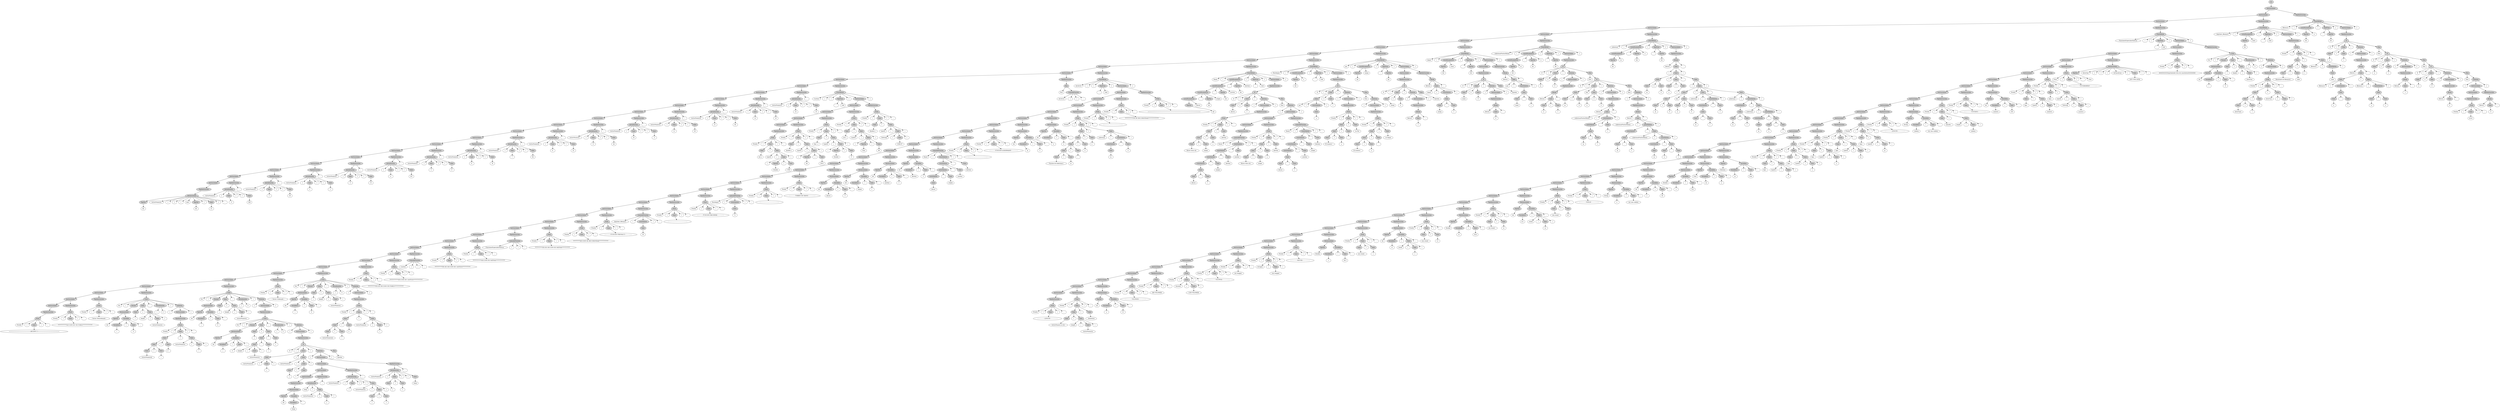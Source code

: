 digraph G {
n2277[label="ini", style=filled];
n2276[label="Instrucciones", style=filled];
n2151[label="Instrucciones", style=filled];
n2110[label="Instrucciones", style=filled];
n1535[label="Instrucciones", style=filled];
n1428[label="Instrucciones", style=filled];
n1300[label="Instrucciones", style=filled];
n1244[label="Instrucciones", style=filled];
n1188[label="Instrucciones", style=filled];
n1106[label="Instrucciones", style=filled];
n962[label="Instrucciones", style=filled];
n325[label="Instrucciones", style=filled];
n316[label="Instrucciones", style=filled];
n196[label="Instrucciones", style=filled];
n184[label="Instrucciones", style=filled];
n172[label="Instrucciones", style=filled];
n160[label="Instrucciones", style=filled];
n148[label="Instrucciones", style=filled];
n136[label="Instrucciones", style=filled];
n124[label="Instrucciones", style=filled];
n112[label="Instrucciones", style=filled];
n100[label="Instrucciones", style=filled];
n88[label="Instrucciones", style=filled];
n76[label="Instrucciones", style=filled];
n64[label="Instrucciones", style=filled];
n52[label="Instrucciones", style=filled];
n40[label="Instrucciones", style=filled];
n28[label="Instrucciones", style=filled];
n16[label="Instrucciones", style=filled];
n15[label="TipoInstruccion", style=filled];
n14[label="Declaraciones", style=filled];
n1[label="TipoVar", style=filled];
n0[label="Int"];
n6[label="vectorNumeros"];
n7[label="["];
n8[label="]"];
n9[label="="];
n10[label="new"];
n3[label="TipoVar", style=filled];
n2[label="Int"];
n11[label="["];
n5[label="Valor", style=filled];
n4[label="15"];
n12[label="]"];
n13[label=";"];
n27[label="TipoInstruccion", style=filled];
n25[label="Inicializacion", style=filled];
n21[label="vectorNumeros"];
n22[label="["];
n18[label="Valor", style=filled];
n17[label="0"];
n23[label="]"];
n24[label="="];
n20[label="Valor", style=filled];
n19[label="200"];
n26[label=";"];
n39[label="TipoInstruccion", style=filled];
n37[label="Inicializacion", style=filled];
n33[label="vectorNumeros"];
n34[label="["];
n30[label="Valor", style=filled];
n29[label="1"];
n35[label="]"];
n36[label="="];
n32[label="Valor", style=filled];
n31[label="26"];
n38[label=";"];
n51[label="TipoInstruccion", style=filled];
n49[label="Inicializacion", style=filled];
n45[label="vectorNumeros"];
n46[label="["];
n42[label="Valor", style=filled];
n41[label="2"];
n47[label="]"];
n48[label="="];
n44[label="Valor", style=filled];
n43[label="1"];
n50[label=";"];
n63[label="TipoInstruccion", style=filled];
n61[label="Inicializacion", style=filled];
n57[label="vectorNumeros"];
n58[label="["];
n54[label="Valor", style=filled];
n53[label="3"];
n59[label="]"];
n60[label="="];
n56[label="Valor", style=filled];
n55[label="15"];
n62[label=";"];
n75[label="TipoInstruccion", style=filled];
n73[label="Inicializacion", style=filled];
n69[label="vectorNumeros"];
n70[label="["];
n66[label="Valor", style=filled];
n65[label="4"];
n71[label="]"];
n72[label="="];
n68[label="Valor", style=filled];
n67[label="167"];
n74[label=";"];
n87[label="TipoInstruccion", style=filled];
n85[label="Inicializacion", style=filled];
n81[label="vectorNumeros"];
n82[label="["];
n78[label="Valor", style=filled];
n77[label="5"];
n83[label="]"];
n84[label="="];
n80[label="Valor", style=filled];
n79[label="0"];
n86[label=";"];
n99[label="TipoInstruccion", style=filled];
n97[label="Inicializacion", style=filled];
n93[label="vectorNumeros"];
n94[label="["];
n90[label="Valor", style=filled];
n89[label="6"];
n95[label="]"];
n96[label="="];
n92[label="Valor", style=filled];
n91[label="76"];
n98[label=";"];
n111[label="TipoInstruccion", style=filled];
n109[label="Inicializacion", style=filled];
n105[label="vectorNumeros"];
n106[label="["];
n102[label="Valor", style=filled];
n101[label="7"];
n107[label="]"];
n108[label="="];
n104[label="Valor", style=filled];
n103[label="94"];
n110[label=";"];
n123[label="TipoInstruccion", style=filled];
n121[label="Inicializacion", style=filled];
n117[label="vectorNumeros"];
n118[label="["];
n114[label="Valor", style=filled];
n113[label="8"];
n119[label="]"];
n120[label="="];
n116[label="Valor", style=filled];
n115[label="25"];
n122[label=";"];
n135[label="TipoInstruccion", style=filled];
n133[label="Inicializacion", style=filled];
n129[label="vectorNumeros"];
n130[label="["];
n126[label="Valor", style=filled];
n125[label="9"];
n131[label="]"];
n132[label="="];
n128[label="Valor", style=filled];
n127[label="44"];
n134[label=";"];
n147[label="TipoInstruccion", style=filled];
n145[label="Inicializacion", style=filled];
n141[label="vectorNumeros"];
n142[label="["];
n138[label="Valor", style=filled];
n137[label="10"];
n143[label="]"];
n144[label="="];
n140[label="Valor", style=filled];
n139[label="5"];
n146[label=";"];
n159[label="TipoInstruccion", style=filled];
n157[label="Inicializacion", style=filled];
n153[label="vectorNumeros"];
n154[label="["];
n150[label="Valor", style=filled];
n149[label="11"];
n155[label="]"];
n156[label="="];
n152[label="Valor", style=filled];
n151[label="59"];
n158[label=";"];
n171[label="TipoInstruccion", style=filled];
n169[label="Inicializacion", style=filled];
n165[label="vectorNumeros"];
n166[label="["];
n162[label="Valor", style=filled];
n161[label="12"];
n167[label="]"];
n168[label="="];
n164[label="Valor", style=filled];
n163[label="95"];
n170[label=";"];
n183[label="TipoInstruccion", style=filled];
n181[label="Inicializacion", style=filled];
n177[label="vectorNumeros"];
n178[label="["];
n174[label="Valor", style=filled];
n173[label="13"];
n179[label="]"];
n180[label="="];
n176[label="Valor", style=filled];
n175[label="10"];
n182[label=";"];
n195[label="TipoInstruccion", style=filled];
n193[label="Inicializacion", style=filled];
n189[label="vectorNumeros"];
n190[label="["];
n186[label="Valor", style=filled];
n185[label="14"];
n191[label="]"];
n192[label="="];
n188[label="Valor", style=filled];
n187[label="23"];
n194[label=";"];
n315[label="TipoInstruccion", style=filled];
n314[label="FuncMetod", style=filled];
n309[label="Casteos"];
n310[label="("];
n311[label=")"];
n199[label="TipoFunc", style=filled];
n197[label=":"];
n198[label="void"];
n312[label="{"];
n308[label="Instrucciones", style=filled];
n287[label="Instrucciones", style=filled];
n265[label="Instrucciones", style=filled];
n243[label="Instrucciones", style=filled];
n221[label="Instrucciones", style=filled];
n220[label="TipoInstruccion", style=filled];
n219[label="Print", style=filled];
n215[label="Println"];
n216[label="("];
n214[label="Valor", style=filled];
n201[label="Valor", style=filled];
n200[label="int a "];
n213[label="+"];
n212[label="Valor", style=filled];
n209[label="typeOf"];
n210[label="("];
n208[label="Valor", style=filled];
n206[label="("];
n203[label="TipoVar", style=filled];
n202[label="Double"];
n207[label=")"];
n205[label="Valor", style=filled];
n204[label="1789"];
n211[label=")"];
n217[label=")"];
n218[label=";"];
n242[label="TipoInstruccion", style=filled];
n241[label="Print", style=filled];
n237[label="Println"];
n238[label="("];
n236[label="Valor", style=filled];
n223[label="Valor", style=filled];
n222[label="double a "];
n235[label="+"];
n234[label="Valor", style=filled];
n231[label="typeOf"];
n232[label="("];
n230[label="Valor", style=filled];
n228[label="("];
n225[label="TipoVar", style=filled];
n224[label="Int"];
n229[label=")"];
n227[label="Valor", style=filled];
n226[label="258.2"];
n233[label=")"];
n239[label=")"];
n240[label=";"];
n264[label="TipoInstruccion", style=filled];
n263[label="Print", style=filled];
n259[label="Println"];
n260[label="("];
n258[label="Valor", style=filled];
n245[label="Valor", style=filled];
n244[label="char  a "];
n257[label="+"];
n256[label="Valor", style=filled];
n253[label="typeOf"];
n254[label="("];
n252[label="Valor", style=filled];
n250[label="("];
n247[label="TipoVar", style=filled];
n246[label="Double"];
n251[label=")"];
n249[label="Valor", style=filled];
n248[label="F"];
n255[label=")"];
n261[label=")"];
n262[label=";"];
n286[label="TipoInstruccion", style=filled];
n285[label="Print", style=filled];
n281[label="Println"];
n282[label="("];
n280[label="Valor", style=filled];
n267[label="Valor", style=filled];
n266[label="int a "];
n279[label="+"];
n278[label="Valor", style=filled];
n275[label="typeOf"];
n276[label="("];
n274[label="Valor", style=filled];
n272[label="("];
n269[label="TipoVar", style=filled];
n268[label="Char"];
n273[label=")"];
n271[label="Valor", style=filled];
n270[label="98"];
n277[label=")"];
n283[label=")"];
n284[label=";"];
n307[label="TipoInstruccion", style=filled];
n306[label="Print", style=filled];
n302[label="Println"];
n303[label="("];
n301[label="Valor", style=filled];
n289[label="Valor", style=filled];
n288[label="double a "];
n300[label="+"];
n299[label="Valor", style=filled];
n296[label="typeOf"];
n297[label="("];
n295[label="Valor", style=filled];
n292[label="ToString"];
n293[label="("];
n291[label="Valor", style=filled];
n290[label="2589.97"];
n294[label=")"];
n298[label=")"];
n304[label=")"];
n305[label=";"];
n313[label="}"];
n324[label="TipoInstruccion", style=filled];
n323[label="Run", style=filled];
n322[label="Run"];
n321[label="LlamadoFuncion", style=filled];
n317[label="Archivo3"];
n318[label="("];
n319[label=")"];
n320[label=";"];
n961[label="TipoInstruccion", style=filled];
n960[label="FuncMetod", style=filled];
n955[label="Archivo3"];
n956[label="("];
n957[label=")"];
n328[label="TipoFunc", style=filled];
n326[label=":"];
n327[label="void"];
n958[label="{"];
n954[label="Instrucciones", style=filled];
n945[label="Instrucciones", style=filled];
n936[label="Instrucciones", style=filled];
n927[label="Instrucciones", style=filled];
n889[label="Instrucciones", style=filled];
n877[label="Instrucciones", style=filled];
n865[label="Instrucciones", style=filled];
n856[label="Instrucciones", style=filled];
n847[label="Instrucciones", style=filled];
n825[label="Instrucciones", style=filled];
n813[label="Instrucciones", style=filled];
n801[label="Instrucciones", style=filled];
n789[label="Instrucciones", style=filled];
n777[label="Instrucciones", style=filled];
n768[label="Instrucciones", style=filled];
n759[label="Instrucciones", style=filled];
n749[label="Instrucciones", style=filled];
n740[label="Instrucciones", style=filled];
n731[label="Instrucciones", style=filled];
n721[label="Instrucciones", style=filled];
n712[label="Instrucciones", style=filled];
n703[label="Instrucciones", style=filled];
n694[label="Instrucciones", style=filled];
n687[label="Instrucciones", style=filled];
n678[label="Instrucciones", style=filled];
n669[label="Instrucciones", style=filled];
n662[label="Instrucciones", style=filled];
n653[label="Instrucciones", style=filled];
n644[label="Instrucciones", style=filled];
n585[label="Instrucciones", style=filled];
n576[label="Instrucciones", style=filled];
n414[label="Instrucciones", style=filled];
n355[label="Instrucciones", style=filled];
n346[label="Instrucciones", style=filled];
n337[label="Instrucciones", style=filled];
n336[label="TipoInstruccion", style=filled];
n335[label="Print", style=filled];
n331[label="Println"];
n332[label="("];
n330[label="Valor", style=filled];
n329[label="====================ARCHIVO 3===================="];
n333[label=")"];
n334[label=";"];
n345[label="TipoInstruccion", style=filled];
n344[label="Print", style=filled];
n340[label="Println"];
n341[label="("];
n339[label="Valor", style=filled];
n338[label="**************SECCION DE VECTORES****************"];
n342[label=")"];
n343[label=";"];
n354[label="TipoInstruccion", style=filled];
n353[label="Print", style=filled];
n349[label="Println"];
n350[label="("];
n348[label="Valor", style=filled];
n347[label="---Vector Desordenado---"];
n351[label=")"];
n352[label=";"];
n413[label="TipoInstruccion", style=filled];
n412[label="Ciclo", style=filled];
n408[label="For"];
n409[label="("];
n366[label="Param1", style=filled];
n365[label="Declaraciones", style=filled];
n357[label="TipoVar", style=filled];
n356[label="Int"];
n364[label="Variables", style=filled];
n359[label="Variables2", style=filled];
n358[label="i"];
n362[label="="];
n361[label="Valor", style=filled];
n360[label="0"];
n363[label=";"];
n376[label="Valor", style=filled];
n368[label="Valor", style=filled];
n367[label="i"];
n375[label="<"];
n374[label="Valor", style=filled];
n371[label="length"];
n372[label="("];
n370[label="Valor", style=filled];
n369[label="vectorNumeros"];
n373[label=")"];
n410[label=";"];
n379[label="Inicializacion", style=filled];
n377[label="i"];
n378[label="++"];
n411[label=")"];
n407[label="Entorno", style=filled];
n405[label="{"];
n404[label="Instrucciones", style=filled];
n403[label="TipoInstruccion", style=filled];
n402[label="Print", style=filled];
n398[label="Println"];
n399[label="("];
n397[label="Valor", style=filled];
n389[label="Valor", style=filled];
n385[label="Valor", style=filled];
n381[label="Valor", style=filled];
n380[label="vectorNumeros["];
n384[label="+"];
n383[label="Valor", style=filled];
n382[label="i"];
n388[label="+"];
n387[label="Valor", style=filled];
n386[label="] = "];
n396[label="+"];
n395[label="Valor", style=filled];
n392[label="vectorNumeros"];
n393[label="["];
n391[label="Valor", style=filled];
n390[label="i"];
n394[label="]"];
n400[label=")"];
n401[label=";"];
n406[label="}"];
n575[label="TipoInstruccion", style=filled];
n574[label="Ciclo", style=filled];
n570[label="For"];
n571[label="("];
n425[label="Param1", style=filled];
n424[label="Declaraciones", style=filled];
n416[label="TipoVar", style=filled];
n415[label="Int"];
n423[label="Variables", style=filled];
n418[label="Variables2", style=filled];
n417[label="i"];
n421[label="="];
n420[label="Valor", style=filled];
n419[label="0"];
n422[label=";"];
n435[label="Valor", style=filled];
n427[label="Valor", style=filled];
n426[label="i"];
n434[label="<"];
n433[label="Valor", style=filled];
n430[label="length"];
n431[label="("];
n429[label="Valor", style=filled];
n428[label="vectorNumeros"];
n432[label=")"];
n572[label=";"];
n438[label="Inicializacion", style=filled];
n436[label="i"];
n437[label="++"];
n573[label=")"];
n569[label="Entorno", style=filled];
n567[label="{"];
n566[label="Instrucciones", style=filled];
n565[label="TipoInstruccion", style=filled];
n564[label="Ciclo", style=filled];
n560[label="For"];
n561[label="("];
n449[label="Param1", style=filled];
n448[label="Declaraciones", style=filled];
n440[label="TipoVar", style=filled];
n439[label="Int"];
n447[label="Variables", style=filled];
n442[label="Variables2", style=filled];
n441[label="j"];
n445[label="="];
n444[label="Valor", style=filled];
n443[label="0"];
n446[label=";"];
n467[label="Valor", style=filled];
n451[label="Valor", style=filled];
n450[label="j"];
n466[label="<"];
n465[label="Valor", style=filled];
n461[label="Valor", style=filled];
n457[label="Valor", style=filled];
n454[label="length"];
n455[label="("];
n453[label="Valor", style=filled];
n452[label="vectorNumeros"];
n456[label=")"];
n460[label="-"];
n459[label="Valor", style=filled];
n458[label="i"];
n464[label="-"];
n463[label="Valor", style=filled];
n462[label="1"];
n562[label=";"];
n470[label="Inicializacion", style=filled];
n468[label="j"];
n469[label="++"];
n563[label=")"];
n559[label="Entorno", style=filled];
n557[label="{"];
n556[label="Instrucciones", style=filled];
n555[label="TipoInstruccion", style=filled];
n554[label="If", style=filled];
n551[label="If"];
n552[label="("];
n488[label="Valor", style=filled];
n476[label="Valor", style=filled];
n473[label="vectorNumeros"];
n474[label="["];
n472[label="Valor", style=filled];
n471[label="j"];
n475[label="]"];
n487[label=">"];
n486[label="Valor", style=filled];
n483[label="vectorNumeros"];
n484[label="["];
n482[label="Valor", style=filled];
n478[label="Valor", style=filled];
n477[label="j"];
n481[label="+"];
n480[label="Valor", style=filled];
n479[label="1"];
n485[label="]"];
n553[label=")"];
n548[label="Entorno", style=filled];
n546[label="{"];
n545[label="Instrucciones", style=filled];
n529[label="Instrucciones", style=filled];
n509[label="Instrucciones", style=filled];
n497[label="Instrucciones", style=filled];
n496[label="TipoInstruccion", style=filled];
n495[label="Declaraciones", style=filled];
n490[label="TipoVar", style=filled];
n489[label="Int"];
n494[label="Variables", style=filled];
n492[label="Variables2", style=filled];
n491[label="temp"];
n493[label=";"];
n508[label="TipoInstruccion", style=filled];
n506[label="Inicializacion", style=filled];
n504[label="temp"];
n505[label="="];
n503[label="Valor", style=filled];
n500[label="vectorNumeros"];
n501[label="["];
n499[label="Valor", style=filled];
n498[label="j"];
n502[label="]"];
n507[label=";"];
n528[label="TipoInstruccion", style=filled];
n526[label="Inicializacion", style=filled];
n522[label="vectorNumeros"];
n523[label="["];
n511[label="Valor", style=filled];
n510[label="j"];
n524[label="]"];
n525[label="="];
n521[label="Valor", style=filled];
n518[label="vectorNumeros"];
n519[label="["];
n517[label="Valor", style=filled];
n513[label="Valor", style=filled];
n512[label="j"];
n516[label="+"];
n515[label="Valor", style=filled];
n514[label="1"];
n520[label="]"];
n527[label=";"];
n544[label="TipoInstruccion", style=filled];
n542[label="Inicializacion", style=filled];
n538[label="vectorNumeros"];
n539[label="["];
n535[label="Valor", style=filled];
n531[label="Valor", style=filled];
n530[label="j"];
n534[label="+"];
n533[label="Valor", style=filled];
n532[label="1"];
n540[label="]"];
n541[label="="];
n537[label="Valor", style=filled];
n536[label="temp"];
n543[label=";"];
n547[label="}"];
n549[label="Else", style=filled];
n550[label="Epsilon"];
n558[label="}"];
n568[label="}"];
n584[label="TipoInstruccion", style=filled];
n583[label="Print", style=filled];
n579[label="Println"];
n580[label="("];
n578[label="Valor", style=filled];
n577[label="-----Vector Ordenado----"];
n581[label=")"];
n582[label=";"];
n643[label="TipoInstruccion", style=filled];
n642[label="Ciclo", style=filled];
n638[label="For"];
n639[label="("];
n596[label="Param1", style=filled];
n595[label="Declaraciones", style=filled];
n587[label="TipoVar", style=filled];
n586[label="Int"];
n594[label="Variables", style=filled];
n589[label="Variables2", style=filled];
n588[label="i"];
n592[label="="];
n591[label="Valor", style=filled];
n590[label="0"];
n593[label=";"];
n606[label="Valor", style=filled];
n598[label="Valor", style=filled];
n597[label="i"];
n605[label="<"];
n604[label="Valor", style=filled];
n601[label="length"];
n602[label="("];
n600[label="Valor", style=filled];
n599[label="vectorNumeros"];
n603[label=")"];
n640[label=";"];
n609[label="Inicializacion", style=filled];
n607[label="i"];
n608[label="++"];
n641[label=")"];
n637[label="Entorno", style=filled];
n635[label="{"];
n634[label="Instrucciones", style=filled];
n633[label="TipoInstruccion", style=filled];
n632[label="Print", style=filled];
n628[label="Println"];
n629[label="("];
n627[label="Valor", style=filled];
n619[label="Valor", style=filled];
n615[label="Valor", style=filled];
n611[label="Valor", style=filled];
n610[label="vectorNumeros["];
n614[label="+"];
n613[label="Valor", style=filled];
n612[label="i"];
n618[label="+"];
n617[label="Valor", style=filled];
n616[label="] = "];
n626[label="+"];
n625[label="Valor", style=filled];
n622[label="vectorNumeros"];
n623[label="["];
n621[label="Valor", style=filled];
n620[label="i"];
n624[label="]"];
n630[label=")"];
n631[label=";"];
n636[label="}"];
n652[label="TipoInstruccion", style=filled];
n651[label="Print", style=filled];
n647[label="Println"];
n648[label="("];
n646[label="Valor", style=filled];
n645[label="************FIN DE SECCION VECTORES***************"];
n649[label=")"];
n650[label=";"];
n661[label="TipoInstruccion", style=filled];
n660[label="Print", style=filled];
n656[label="Println"];
n657[label="("];
n655[label="Valor", style=filled];
n654[label="**************SECCION DE CASTEOS***************"];
n658[label=")"];
n659[label=";"];
n668[label="TipoInstruccion", style=filled];
n667[label="LlamadoFuncion", style=filled];
n663[label="Casteos"];
n664[label="("];
n665[label=")"];
n666[label=";"];
n677[label="TipoInstruccion", style=filled];
n676[label="Print", style=filled];
n672[label="Println"];
n673[label="("];
n671[label="Valor", style=filled];
n670[label="************FIN DE SECCION DE CASTEOS*************"];
n674[label=")"];
n675[label=";"];
n686[label="TipoInstruccion", style=filled];
n685[label="Print", style=filled];
n681[label="Println"];
n682[label="("];
n680[label="Valor", style=filled];
n679[label="**************SECCION DE NATIVAS***************"];
n683[label=")"];
n684[label=";"];
n693[label="TipoInstruccion", style=filled];
n692[label="LlamadoFuncion", style=filled];
n688[label="FuncionesEspecialesNativas"];
n689[label="("];
n690[label=")"];
n691[label=";"];
n702[label="TipoInstruccion", style=filled];
n701[label="Print", style=filled];
n697[label="Println"];
n698[label="("];
n696[label="Valor", style=filled];
n695[label="************FIN DE SECCION DE NATIVAS*************"];
n699[label=")"];
n700[label=";"];
n711[label="TipoInstruccion", style=filled];
n710[label="Print", style=filled];
n706[label="Println"];
n707[label="("];
n705[label="Valor", style=filled];
n704[label="***********SECCION DE RECURSIVIDAD***************"];
n708[label=")"];
n709[label=";"];
n720[label="TipoInstruccion", style=filled];
n719[label="Print", style=filled];
n715[label="Println"];
n716[label="("];
n714[label="Valor", style=filled];
n713[label="---------------FUNCION FIBONACCI-----------------"];
n717[label=")"];
n718[label=";"];
n730[label="TipoInstruccion", style=filled];
n729[label="LlamadoFuncion", style=filled];
n725[label="imprimir_fibonacci"];
n726[label="("];
n724[label="ListaValores", style=filled];
n723[label="Valor", style=filled];
n722[label="20"];
n727[label=")"];
n728[label=";"];
n739[label="TipoInstruccion", style=filled];
n738[label="Print", style=filled];
n734[label="Println"];
n735[label="("];
n733[label="Valor", style=filled];
n732[label="-------------------------------------------------"];
n736[label=")"];
n737[label=";"];
n748[label="TipoInstruccion", style=filled];
n747[label="Print", style=filled];
n743[label="Println"];
n744[label="("];
n742[label="Valor", style=filled];
n741[label="---------------FUNCION PAR-IMPAR-----------------"];
n745[label=")"];
n746[label=";"];
n758[label="TipoInstruccion", style=filled];
n757[label="LlamadoFuncion", style=filled];
n753[label="ParoImpar"];
n754[label="("];
n752[label="ListaValores", style=filled];
n751[label="Valor", style=filled];
n750[label="71"];
n755[label=")"];
n756[label=";"];
n767[label="TipoInstruccion", style=filled];
n766[label="Print", style=filled];
n762[label="Println"];
n763[label="("];
n761[label="Valor", style=filled];
n760[label="-------------------------------------------------"];
n764[label=")"];
n765[label=";"];
n776[label="TipoInstruccion", style=filled];
n775[label="Print", style=filled];
n771[label="Println"];
n772[label="("];
n770[label="Valor", style=filled];
n769[label="----------------TORRES DE HANOI------------------"];
n773[label=")"];
n774[label=";"];
n788[label="TipoInstruccion", style=filled];
n787[label="Declaraciones", style=filled];
n779[label="TipoVar", style=filled];
n778[label="Int"];
n786[label="Variables", style=filled];
n781[label="Variables2", style=filled];
n780[label="discos"];
n784[label="="];
n783[label="Valor", style=filled];
n782[label="3"];
n785[label=";"];
n800[label="TipoInstruccion", style=filled];
n799[label="Declaraciones", style=filled];
n791[label="TipoVar", style=filled];
n790[label="Int"];
n798[label="Variables", style=filled];
n793[label="Variables2", style=filled];
n792[label="origen"];
n796[label="="];
n795[label="Valor", style=filled];
n794[label="1"];
n797[label=";"];
n812[label="TipoInstruccion", style=filled];
n811[label="Declaraciones", style=filled];
n803[label="TipoVar", style=filled];
n802[label="Int"];
n810[label="Variables", style=filled];
n805[label="Variables2", style=filled];
n804[label="auxiliar"];
n808[label="="];
n807[label="Valor", style=filled];
n806[label="2"];
n809[label=";"];
n824[label="TipoInstruccion", style=filled];
n823[label="Declaraciones", style=filled];
n815[label="TipoVar", style=filled];
n814[label="Int"];
n822[label="Variables", style=filled];
n817[label="Variables2", style=filled];
n816[label="destino"];
n820[label="="];
n819[label="Valor", style=filled];
n818[label="3"];
n821[label=";"];
n846[label="TipoInstruccion", style=filled];
n845[label="LlamadoFuncion", style=filled];
n841[label="Hanoi"];
n842[label="("];
n840[label="ListaValores", style=filled];
n836[label="ListaValores", style=filled];
n832[label="ListaValores", style=filled];
n828[label="ListaValores", style=filled];
n827[label="Valor", style=filled];
n826[label="discos"];
n831[label=","];
n830[label="Valor", style=filled];
n829[label="origen"];
n835[label=","];
n834[label="Valor", style=filled];
n833[label="auxiliar"];
n839[label=","];
n838[label="Valor", style=filled];
n837[label="destino"];
n843[label=")"];
n844[label=";"];
n855[label="TipoInstruccion", style=filled];
n854[label="Print", style=filled];
n850[label="Println"];
n851[label="("];
n849[label="Valor", style=filled];
n848[label="-------------------------------------------------"];
n852[label=")"];
n853[label=";"];
n864[label="TipoInstruccion", style=filled];
n863[label="Print", style=filled];
n859[label="Println"];
n860[label="("];
n858[label="Valor", style=filled];
n857[label="---------------FUNCION ACKERMANN-----------------"];
n861[label=")"];
n862[label=";"];
n876[label="TipoInstruccion", style=filled];
n875[label="Declaraciones", style=filled];
n867[label="TipoVar", style=filled];
n866[label="Int"];
n874[label="Variables", style=filled];
n869[label="Variables2", style=filled];
n868[label="m"];
n872[label="="];
n871[label="Valor", style=filled];
n870[label="3"];
n873[label=";"];
n888[label="TipoInstruccion", style=filled];
n887[label="Declaraciones", style=filled];
n879[label="TipoVar", style=filled];
n878[label="Int"];
n886[label="Variables", style=filled];
n881[label="Variables2", style=filled];
n880[label="n"];
n884[label="="];
n883[label="Valor", style=filled];
n882[label="4"];
n885[label=";"];
n926[label="TipoInstruccion", style=filled];
n925[label="Print", style=filled];
n921[label="Println"];
n922[label="("];
n920[label="Valor", style=filled];
n907[label="Valor", style=filled];
n903[label="Valor", style=filled];
n899[label="Valor", style=filled];
n895[label="Valor", style=filled];
n891[label="Valor", style=filled];
n890[label="Funcion de Ackerman ("];
n894[label="+"];
n893[label="Valor", style=filled];
n892[label="m"];
n898[label="+"];
n897[label="Valor", style=filled];
n896[label=", "];
n902[label="+"];
n901[label="Valor", style=filled];
n900[label="n"];
n906[label="+"];
n905[label="Valor", style=filled];
n904[label=") = "];
n919[label="+"];
n918[label="Valor", style=filled];
n915[label="ackerman"];
n916[label="("];
n914[label="ListaValores", style=filled];
n910[label="ListaValores", style=filled];
n909[label="Valor", style=filled];
n908[label="m"];
n913[label=","];
n912[label="Valor", style=filled];
n911[label="n"];
n917[label=")"];
n923[label=")"];
n924[label=";"];
n935[label="TipoInstruccion", style=filled];
n934[label="Print", style=filled];
n930[label="Println"];
n931[label="("];
n929[label="Valor", style=filled];
n928[label="-------------------------------------------------"];
n932[label=")"];
n933[label=";"];
n944[label="TipoInstruccion", style=filled];
n943[label="Print", style=filled];
n939[label="Println"];
n940[label="("];
n938[label="Valor", style=filled];
n937[label="*************FIN DE RECURSIVIDAD*****************"];
n941[label=")"];
n942[label=";"];
n953[label="TipoInstruccion", style=filled];
n952[label="Print", style=filled];
n948[label="Println"];
n949[label="("];
n947[label="Valor", style=filled];
n946[label="================================================="];
n950[label=")"];
n951[label=";"];
n959[label="}"];
n1105[label="TipoInstruccion", style=filled];
n1104[label="FuncMetod", style=filled];
n1099[label="Hanoi"];
n1100[label="("];
n981[label="ListaParametros", style=filled];
n976[label="ListaParametros", style=filled];
n971[label="ListaParametros", style=filled];
n966[label="ListaParametros", style=filled];
n964[label="TipoVar", style=filled];
n963[label="Int"];
n965[label="discos"];
n969[label=","];
n968[label="TipoVar", style=filled];
n967[label="Int"];
n970[label="origen"];
n974[label=","];
n973[label="TipoVar", style=filled];
n972[label="Int"];
n975[label="auxiliar"];
n979[label=","];
n978[label="TipoVar", style=filled];
n977[label="Int"];
n980[label="destino"];
n1101[label=")"];
n984[label="TipoFunc", style=filled];
n982[label=":"];
n983[label="void"];
n1102[label="{"];
n1098[label="Instrucciones", style=filled];
n1097[label="TipoInstruccion", style=filled];
n1096[label="If", style=filled];
n1093[label="If"];
n1094[label="("];
n990[label="Valor", style=filled];
n986[label="Valor", style=filled];
n985[label="discos"];
n989[label="=="];
n988[label="Valor", style=filled];
n987[label="1"];
n1095[label=")"];
n1014[label="Entorno", style=filled];
n1012[label="{"];
n1011[label="Instrucciones", style=filled];
n1010[label="TipoInstruccion", style=filled];
n1009[label="Print", style=filled];
n1005[label="Println"];
n1006[label="("];
n1004[label="Valor", style=filled];
n1000[label="Valor", style=filled];
n996[label="Valor", style=filled];
n992[label="Valor", style=filled];
n991[label="Mover disco de "];
n995[label="+"];
n994[label="Valor", style=filled];
n993[label="origen"];
n999[label="+"];
n998[label="Valor", style=filled];
n997[label=" a "];
n1003[label="+"];
n1002[label="Valor", style=filled];
n1001[label="destino"];
n1007[label=")"];
n1008[label=";"];
n1013[label="}"];
n1092[label="Else", style=filled];
n1091[label="Else"];
n1090[label="Entorno", style=filled];
n1088[label="{"];
n1087[label="Instrucciones", style=filled];
n1061[label="Instrucciones", style=filled];
n1040[label="Instrucciones", style=filled];
n1039[label="TipoInstruccion", style=filled];
n1038[label="LlamadoFuncion", style=filled];
n1034[label="Hanoi"];
n1035[label="("];
n1033[label="ListaValores", style=filled];
n1029[label="ListaValores", style=filled];
n1025[label="ListaValores", style=filled];
n1021[label="ListaValores", style=filled];
n1020[label="Valor", style=filled];
n1016[label="Valor", style=filled];
n1015[label="discos"];
n1019[label="-"];
n1018[label="Valor", style=filled];
n1017[label="1"];
n1024[label=","];
n1023[label="Valor", style=filled];
n1022[label="origen"];
n1028[label=","];
n1027[label="Valor", style=filled];
n1026[label="destino"];
n1032[label=","];
n1031[label="Valor", style=filled];
n1030[label="auxiliar"];
n1036[label=")"];
n1037[label=";"];
n1060[label="TipoInstruccion", style=filled];
n1059[label="Print", style=filled];
n1055[label="Println"];
n1056[label="("];
n1054[label="Valor", style=filled];
n1050[label="Valor", style=filled];
n1046[label="Valor", style=filled];
n1042[label="Valor", style=filled];
n1041[label="Mover disco de "];
n1045[label="+"];
n1044[label="Valor", style=filled];
n1043[label="origen"];
n1049[label="+"];
n1048[label="Valor", style=filled];
n1047[label=" a "];
n1053[label="+"];
n1052[label="Valor", style=filled];
n1051[label="destino"];
n1057[label=")"];
n1058[label=";"];
n1086[label="TipoInstruccion", style=filled];
n1085[label="LlamadoFuncion", style=filled];
n1081[label="Hanoi"];
n1082[label="("];
n1080[label="ListaValores", style=filled];
n1076[label="ListaValores", style=filled];
n1072[label="ListaValores", style=filled];
n1068[label="ListaValores", style=filled];
n1067[label="Valor", style=filled];
n1063[label="Valor", style=filled];
n1062[label="discos"];
n1066[label="-"];
n1065[label="Valor", style=filled];
n1064[label="1"];
n1071[label=","];
n1070[label="Valor", style=filled];
n1069[label="auxiliar"];
n1075[label=","];
n1074[label="Valor", style=filled];
n1073[label="origen"];
n1079[label=","];
n1078[label="Valor", style=filled];
n1077[label="destino"];
n1083[label=")"];
n1084[label=";"];
n1089[label="}"];
n1103[label="}"];
n1187[label="TipoInstruccion", style=filled];
n1186[label="FuncMetod", style=filled];
n1181[label="ParoImpar"];
n1182[label="("];
n1110[label="ListaParametros", style=filled];
n1108[label="TipoVar", style=filled];
n1107[label="Int"];
n1109[label="a"];
n1183[label=")"];
n1113[label="TipoFunc", style=filled];
n1111[label=":"];
n1112[label="void"];
n1184[label="{"];
n1180[label="Instrucciones", style=filled];
n1179[label="TipoInstruccion", style=filled];
n1178[label="If", style=filled];
n1175[label="If"];
n1176[label="("];
n1124[label="Valor", style=filled];
n1120[label="Valor", style=filled];
n1117[label="par"];
n1118[label="("];
n1116[label="ListaValores", style=filled];
n1115[label="Valor", style=filled];
n1114[label="a"];
n1119[label=")"];
n1123[label="=="];
n1122[label="Valor", style=filled];
n1121[label="1"];
n1177[label=")"];
n1148[label="Entorno", style=filled];
n1146[label="{"];
n1145[label="Instrucciones", style=filled];
n1144[label="TipoInstruccion", style=filled];
n1143[label="Print", style=filled];
n1139[label="Println"];
n1140[label="("];
n1138[label="Valor", style=filled];
n1134[label="Valor", style=filled];
n1130[label="Valor", style=filled];
n1126[label="Valor", style=filled];
n1125[label="El numero '"];
n1129[label="+"];
n1128[label="Valor", style=filled];
n1127[label="a"];
n1133[label="+"];
n1132[label="Valor", style=filled];
n1131[label="'"];
n1137[label="+"];
n1136[label="Valor", style=filled];
n1135[label=" es Par"];
n1141[label=")"];
n1142[label=";"];
n1147[label="}"];
n1174[label="Else", style=filled];
n1173[label="Else"];
n1172[label="Entorno", style=filled];
n1170[label="{"];
n1169[label="Instrucciones", style=filled];
n1168[label="TipoInstruccion", style=filled];
n1167[label="Print", style=filled];
n1163[label="Println"];
n1164[label="("];
n1162[label="Valor", style=filled];
n1158[label="Valor", style=filled];
n1154[label="Valor", style=filled];
n1150[label="Valor", style=filled];
n1149[label="El numero '"];
n1153[label="+"];
n1152[label="Valor", style=filled];
n1151[label="a"];
n1157[label="+"];
n1156[label="Valor", style=filled];
n1155[label="'"];
n1161[label="+"];
n1160[label="Valor", style=filled];
n1159[label=" es Impar"];
n1165[label=")"];
n1166[label=";"];
n1171[label="}"];
n1185[label="}"];
n1243[label="TipoInstruccion", style=filled];
n1242[label="FuncMetod", style=filled];
n1237[label="par"];
n1238[label="("];
n1192[label="ListaParametros", style=filled];
n1190[label="TipoVar", style=filled];
n1189[label="Int"];
n1191[label="nump"];
n1239[label=")"];
n1196[label="TipoFunc", style=filled];
n1195[label=":"];
n1194[label="TipoVar", style=filled];
n1193[label="Int"];
n1240[label="{"];
n1236[label="Instrucciones", style=filled];
n1220[label="Instrucciones", style=filled];
n1219[label="TipoInstruccion", style=filled];
n1218[label="If", style=filled];
n1215[label="If"];
n1216[label="("];
n1202[label="Valor", style=filled];
n1198[label="Valor", style=filled];
n1197[label="nump"];
n1201[label="=="];
n1200[label="Valor", style=filled];
n1199[label="0"];
n1217[label=")"];
n1212[label="Entorno", style=filled];
n1210[label="{"];
n1209[label="Instrucciones", style=filled];
n1208[label="TipoInstruccion", style=filled];
n1207[label="Break", style=filled];
n1205[label="Return"];
n1204[label="Valor", style=filled];
n1203[label="1"];
n1206[label=";"];
n1211[label="}"];
n1213[label="Else", style=filled];
n1214[label="Epsilon"];
n1235[label="TipoInstruccion", style=filled];
n1234[label="Break", style=filled];
n1232[label="Return"];
n1231[label="Valor", style=filled];
n1228[label="impar"];
n1229[label="("];
n1227[label="ListaValores", style=filled];
n1226[label="Valor", style=filled];
n1222[label="Valor", style=filled];
n1221[label="nump"];
n1225[label="-"];
n1224[label="Valor", style=filled];
n1223[label="1"];
n1230[label=")"];
n1233[label=";"];
n1241[label="}"];
n1299[label="TipoInstruccion", style=filled];
n1298[label="FuncMetod", style=filled];
n1293[label="impar"];
n1294[label="("];
n1248[label="ListaParametros", style=filled];
n1246[label="TipoVar", style=filled];
n1245[label="Int"];
n1247[label="numi"];
n1295[label=")"];
n1252[label="TipoFunc", style=filled];
n1251[label=":"];
n1250[label="TipoVar", style=filled];
n1249[label="Int"];
n1296[label="{"];
n1292[label="Instrucciones", style=filled];
n1276[label="Instrucciones", style=filled];
n1275[label="TipoInstruccion", style=filled];
n1274[label="If", style=filled];
n1271[label="If"];
n1272[label="("];
n1258[label="Valor", style=filled];
n1254[label="Valor", style=filled];
n1253[label="numi"];
n1257[label="=="];
n1256[label="Valor", style=filled];
n1255[label="0"];
n1273[label=")"];
n1268[label="Entorno", style=filled];
n1266[label="{"];
n1265[label="Instrucciones", style=filled];
n1264[label="TipoInstruccion", style=filled];
n1263[label="Break", style=filled];
n1261[label="Return"];
n1260[label="Valor", style=filled];
n1259[label="0"];
n1262[label=";"];
n1267[label="}"];
n1269[label="Else", style=filled];
n1270[label="Epsilon"];
n1291[label="TipoInstruccion", style=filled];
n1290[label="Break", style=filled];
n1288[label="Return"];
n1287[label="Valor", style=filled];
n1284[label="par"];
n1285[label="("];
n1283[label="ListaValores", style=filled];
n1282[label="Valor", style=filled];
n1278[label="Valor", style=filled];
n1277[label="numi"];
n1281[label="-"];
n1280[label="Valor", style=filled];
n1279[label="1"];
n1286[label=")"];
n1289[label=";"];
n1297[label="}"];
n1427[label="TipoInstruccion", style=filled];
n1426[label="FuncMetod", style=filled];
n1421[label="ackermanPuntosMenos"];
n1422[label="("];
n1309[label="ListaParametros", style=filled];
n1304[label="ListaParametros", style=filled];
n1302[label="TipoVar", style=filled];
n1301[label="Int"];
n1303[label="m"];
n1307[label=","];
n1306[label="TipoVar", style=filled];
n1305[label="Int"];
n1308[label="n"];
n1423[label=")"];
n1313[label="TipoFunc", style=filled];
n1312[label=":"];
n1311[label="TipoVar", style=filled];
n1310[label="Int"];
n1424[label="{"];
n1420[label="Instrucciones", style=filled];
n1419[label="TipoInstruccion", style=filled];
n1418[label="If", style=filled];
n1415[label="If"];
n1416[label="("];
n1319[label="Valor", style=filled];
n1315[label="Valor", style=filled];
n1314[label="m"];
n1318[label="=="];
n1317[label="Valor", style=filled];
n1316[label="0"];
n1417[label=")"];
n1333[label="Entorno", style=filled];
n1331[label="{"];
n1330[label="Instrucciones", style=filled];
n1329[label="TipoInstruccion", style=filled];
n1328[label="Break", style=filled];
n1326[label="Return"];
n1325[label="Valor", style=filled];
n1321[label="Valor", style=filled];
n1320[label="n"];
n1324[label="+"];
n1323[label="Valor", style=filled];
n1322[label="1"];
n1327[label=";"];
n1332[label="}"];
n1414[label="Else", style=filled];
n1413[label="Else"];
n1412[label="If", style=filled];
n1409[label="If"];
n1410[label="("];
n1347[label="Valor", style=filled];
n1339[label="Valor", style=filled];
n1335[label="Valor", style=filled];
n1334[label="m"];
n1338[label=">"];
n1337[label="Valor", style=filled];
n1336[label="0"];
n1346[label="&&"];
n1345[label="Valor", style=filled];
n1341[label="Valor", style=filled];
n1340[label="n"];
n1344[label="=="];
n1343[label="Valor", style=filled];
n1342[label="0"];
n1411[label=")"];
n1370[label="Entorno", style=filled];
n1368[label="{"];
n1367[label="Instrucciones", style=filled];
n1366[label="TipoInstruccion", style=filled];
n1365[label="Break", style=filled];
n1363[label="Return"];
n1362[label="Valor", style=filled];
n1359[label="ackermanPuntosMenos"];
n1360[label="("];
n1358[label="ListaValores", style=filled];
n1354[label="ListaValores", style=filled];
n1353[label="Valor", style=filled];
n1349[label="Valor", style=filled];
n1348[label="m"];
n1352[label="-"];
n1351[label="Valor", style=filled];
n1350[label="1"];
n1357[label=","];
n1356[label="Valor", style=filled];
n1355[label="1"];
n1361[label=")"];
n1364[label=";"];
n1369[label="}"];
n1408[label="Else", style=filled];
n1407[label="Else"];
n1406[label="Entorno", style=filled];
n1404[label="{"];
n1403[label="Instrucciones", style=filled];
n1402[label="TipoInstruccion", style=filled];
n1401[label="Break", style=filled];
n1399[label="Return"];
n1398[label="Valor", style=filled];
n1395[label="ackermanPuntosMenos"];
n1396[label="("];
n1394[label="ListaValores", style=filled];
n1377[label="ListaValores", style=filled];
n1376[label="Valor", style=filled];
n1372[label="Valor", style=filled];
n1371[label="m"];
n1375[label="-"];
n1374[label="Valor", style=filled];
n1373[label="1"];
n1393[label=","];
n1392[label="Valor", style=filled];
n1389[label="ackermanPuntosMenos"];
n1390[label="("];
n1388[label="ListaValores", style=filled];
n1380[label="ListaValores", style=filled];
n1379[label="Valor", style=filled];
n1378[label="m"];
n1387[label=","];
n1386[label="Valor", style=filled];
n1382[label="Valor", style=filled];
n1381[label="n"];
n1385[label="-"];
n1384[label="Valor", style=filled];
n1383[label="1"];
n1391[label=")"];
n1397[label=")"];
n1400[label=";"];
n1405[label="}"];
n1425[label="}"];
n1534[label="TipoInstruccion", style=filled];
n1533[label="FuncMetod", style=filled];
n1528[label="ackerman"];
n1529[label="("];
n1437[label="ListaParametros", style=filled];
n1432[label="ListaParametros", style=filled];
n1430[label="TipoVar", style=filled];
n1429[label="Int"];
n1431[label="m"];
n1435[label=","];
n1434[label="TipoVar", style=filled];
n1433[label="Int"];
n1436[label="n"];
n1530[label=")"];
n1441[label="TipoFunc", style=filled];
n1440[label=":"];
n1439[label="TipoVar", style=filled];
n1438[label="Int"];
n1531[label="{"];
n1527[label="Instrucciones", style=filled];
n1526[label="TipoInstruccion", style=filled];
n1525[label="Break", style=filled];
n1523[label="Return"];
n1522[label="Valor", style=filled];
n1520[label="("];
n1519[label="Valor", style=filled];
n1447[label="Valor", style=filled];
n1443[label="Valor", style=filled];
n1442[label="m"];
n1446[label="=="];
n1445[label="Valor", style=filled];
n1444[label="0"];
n1517[label="?"];
n1453[label="Valor", style=filled];
n1449[label="Valor", style=filled];
n1448[label="n"];
n1452[label="+"];
n1451[label="Valor", style=filled];
n1450[label="1"];
n1518[label=":"];
n1516[label="Valor", style=filled];
n1514[label="("];
n1513[label="Valor", style=filled];
n1467[label="Valor", style=filled];
n1459[label="Valor", style=filled];
n1455[label="Valor", style=filled];
n1454[label="m"];
n1458[label=">"];
n1457[label="Valor", style=filled];
n1456[label="0"];
n1466[label="&&"];
n1465[label="Valor", style=filled];
n1461[label="Valor", style=filled];
n1460[label="n"];
n1464[label="=="];
n1463[label="Valor", style=filled];
n1462[label="0"];
n1511[label="?"];
n1482[label="Valor", style=filled];
n1479[label="ackerman"];
n1480[label="("];
n1478[label="ListaValores", style=filled];
n1474[label="ListaValores", style=filled];
n1473[label="Valor", style=filled];
n1469[label="Valor", style=filled];
n1468[label="m"];
n1472[label="-"];
n1471[label="Valor", style=filled];
n1470[label="1"];
n1477[label=","];
n1476[label="Valor", style=filled];
n1475[label="1"];
n1481[label=")"];
n1512[label=":"];
n1510[label="Valor", style=filled];
n1507[label="ackerman"];
n1508[label="("];
n1506[label="ListaValores", style=filled];
n1489[label="ListaValores", style=filled];
n1488[label="Valor", style=filled];
n1484[label="Valor", style=filled];
n1483[label="m"];
n1487[label="-"];
n1486[label="Valor", style=filled];
n1485[label="1"];
n1505[label=","];
n1504[label="Valor", style=filled];
n1501[label="ackerman"];
n1502[label="("];
n1500[label="ListaValores", style=filled];
n1492[label="ListaValores", style=filled];
n1491[label="Valor", style=filled];
n1490[label="m"];
n1499[label=","];
n1498[label="Valor", style=filled];
n1494[label="Valor", style=filled];
n1493[label="n"];
n1497[label="-"];
n1496[label="Valor", style=filled];
n1495[label="1"];
n1503[label=")"];
n1509[label=")"];
n1515[label=")"];
n1521[label=")"];
n1524[label=";"];
n1532[label="}"];
n2109[label="TipoInstruccion", style=filled];
n2108[label="FuncMetod", style=filled];
n2103[label="FuncionesEspecialesNativas"];
n2104[label="("];
n2105[label=")"];
n1538[label="TipoFunc", style=filled];
n1536[label=":"];
n1537[label="void"];
n2106[label="{"];
n2102[label="Instrucciones", style=filled];
n2043[label="Instrucciones", style=filled];
n2034[label="Instrucciones", style=filled];
n2019[label="Instrucciones", style=filled];
n2010[label="Instrucciones", style=filled];
n1989[label="Instrucciones", style=filled];
n1972[label="Instrucciones", style=filled];
n1960[label="Instrucciones", style=filled];
n1951[label="Instrucciones", style=filled];
n1934[label="Instrucciones", style=filled];
n1922[label="Instrucciones", style=filled];
n1913[label="Instrucciones", style=filled];
n1896[label="Instrucciones", style=filled];
n1879[label="Instrucciones", style=filled];
n1862[label="Instrucciones", style=filled];
n1845[label="Instrucciones", style=filled];
n1828[label="Instrucciones", style=filled];
n1816[label="Instrucciones", style=filled];
n1804[label="Instrucciones", style=filled];
n1792[label="Instrucciones", style=filled];
n1780[label="Instrucciones", style=filled];
n1768[label="Instrucciones", style=filled];
n1759[label="Instrucciones", style=filled];
n1746[label="Instrucciones", style=filled];
n1730[label="Instrucciones", style=filled];
n1717[label="Instrucciones", style=filled];
n1705[label="Instrucciones", style=filled];
n1692[label="Instrucciones", style=filled];
n1676[label="Instrucciones", style=filled];
n1663[label="Instrucciones", style=filled];
n1651[label="Instrucciones", style=filled];
n1642[label="Instrucciones", style=filled];
n1629[label="Instrucciones", style=filled];
n1620[label="Instrucciones", style=filled];
n1611[label="Instrucciones", style=filled];
n1598[label="Instrucciones", style=filled];
n1589[label="Instrucciones", style=filled];
n1580[label="Instrucciones", style=filled];
n1568[label="Instrucciones", style=filled];
n1547[label="Instrucciones", style=filled];
n1546[label="TipoInstruccion", style=filled];
n1545[label="Print", style=filled];
n1541[label="Println"];
n1542[label="("];
n1540[label="Valor", style=filled];
n1539[label="------------------LENGTH-------------------"];
n1543[label=")"];
n1544[label=";"];
n1567[label="TipoInstruccion", style=filled];
n1566[label="Print", style=filled];
n1562[label="Println"];
n1563[label="("];
n1561[label="Valor", style=filled];
n1557[label="Valor", style=filled];
n1549[label="Valor", style=filled];
n1548[label="vectorNumero es de "];
n1556[label="+"];
n1555[label="Valor", style=filled];
n1552[label="length"];
n1553[label="("];
n1551[label="Valor", style=filled];
n1550[label="vectorNumeros"];
n1554[label=")"];
n1560[label="+"];
n1559[label="Valor", style=filled];
n1558[label=" elementos"];
n1564[label=")"];
n1565[label=";"];
n1579[label="TipoInstruccion", style=filled];
n1578[label="Declaraciones", style=filled];
n1570[label="TipoVar", style=filled];
n1569[label="Int"];
n1577[label="Variables", style=filled];
n1572[label="Variables2", style=filled];
n1571[label="a"];
n1575[label="="];
n1574[label="Valor", style=filled];
n1573[label="15"];
n1576[label=";"];
n1588[label="TipoInstruccion", style=filled];
n1587[label="Print", style=filled];
n1583[label="Println"];
n1584[label="("];
n1582[label="Valor", style=filled];
n1581[label="------------------TOLOWER-------------------"];
n1585[label=")"];
n1586[label=";"];
n1597[label="TipoInstruccion", style=filled];
n1596[label="Print", style=filled];
n1592[label="Println"];
n1593[label="("];
n1591[label="Valor", style=filled];
n1590[label="SIN TOLOWER"];
n1594[label=")"];
n1595[label=";"];
n1610[label="TipoInstruccion", style=filled];
n1609[label="Print", style=filled];
n1605[label="Println"];
n1606[label="("];
n1604[label="Valor", style=filled];
n1601[label="toLower"];
n1602[label="("];
n1600[label="Valor", style=filled];
n1599[label="CON TOLOWER"];
n1603[label=")"];
n1607[label=")"];
n1608[label=";"];
n1619[label="TipoInstruccion", style=filled];
n1618[label="Print", style=filled];
n1614[label="Println"];
n1615[label="("];
n1613[label="Valor", style=filled];
n1612[label="------------------TOUPPER-------------------"];
n1616[label=")"];
n1617[label=";"];
n1628[label="TipoInstruccion", style=filled];
n1627[label="Print", style=filled];
n1623[label="Println"];
n1624[label="("];
n1622[label="Valor", style=filled];
n1621[label="sin toupper"];
n1625[label=")"];
n1626[label=";"];
n1641[label="TipoInstruccion", style=filled];
n1640[label="Print", style=filled];
n1636[label="Println"];
n1637[label="("];
n1635[label="Valor", style=filled];
n1632[label="toUpper"];
n1633[label="("];
n1631[label="Valor", style=filled];
n1630[label="con toupper"];
n1634[label=")"];
n1638[label=")"];
n1639[label=";"];
n1650[label="TipoInstruccion", style=filled];
n1649[label="Print", style=filled];
n1645[label="Println"];
n1646[label="("];
n1644[label="Valor", style=filled];
n1643[label="------------------ROUND-------------------"];
n1647[label=")"];
n1648[label=";"];
n1662[label="TipoInstruccion", style=filled];
n1661[label="Declaraciones", style=filled];
n1653[label="TipoVar", style=filled];
n1652[label="Double"];
n1660[label="Variables", style=filled];
n1655[label="Variables2", style=filled];
n1654[label="c"];
n1658[label="="];
n1657[label="Valor", style=filled];
n1656[label="26.5"];
n1659[label=";"];
n1675[label="TipoInstruccion", style=filled];
n1674[label="Print", style=filled];
n1670[label="Println"];
n1671[label="("];
n1669[label="Valor", style=filled];
n1665[label="Valor", style=filled];
n1664[label="sin round: "];
n1668[label="+"];
n1667[label="Valor", style=filled];
n1666[label="c"];
n1672[label=")"];
n1673[label=";"];
n1691[label="TipoInstruccion", style=filled];
n1690[label="Declaraciones", style=filled];
n1678[label="TipoVar", style=filled];
n1677[label="Int"];
n1689[label="Variables", style=filled];
n1680[label="Variables2", style=filled];
n1679[label="c1"];
n1687[label="="];
n1686[label="Valor", style=filled];
n1683[label="round"];
n1684[label="("];
n1682[label="Valor", style=filled];
n1681[label="c"];
n1685[label=")"];
n1688[label=";"];
n1704[label="TipoInstruccion", style=filled];
n1703[label="Print", style=filled];
n1699[label="Println"];
n1700[label="("];
n1698[label="Valor", style=filled];
n1694[label="Valor", style=filled];
n1693[label="con round "];
n1697[label="+"];
n1696[label="Valor", style=filled];
n1695[label="c1"];
n1701[label=")"];
n1702[label=";"];
n1716[label="TipoInstruccion", style=filled];
n1715[label="Declaraciones", style=filled];
n1707[label="TipoVar", style=filled];
n1706[label="Double"];
n1714[label="Variables", style=filled];
n1709[label="Variables2", style=filled];
n1708[label="cc"];
n1712[label="="];
n1711[label="Valor", style=filled];
n1710[label="26.4"];
n1713[label=";"];
n1729[label="TipoInstruccion", style=filled];
n1728[label="Print", style=filled];
n1724[label="Println"];
n1725[label="("];
n1723[label="Valor", style=filled];
n1719[label="Valor", style=filled];
n1718[label="sin round: "];
n1722[label="+"];
n1721[label="Valor", style=filled];
n1720[label="cc"];
n1726[label=")"];
n1727[label=";"];
n1745[label="TipoInstruccion", style=filled];
n1744[label="Declaraciones", style=filled];
n1732[label="TipoVar", style=filled];
n1731[label="Int"];
n1743[label="Variables", style=filled];
n1734[label="Variables2", style=filled];
n1733[label="cc1"];
n1741[label="="];
n1740[label="Valor", style=filled];
n1737[label="round"];
n1738[label="("];
n1736[label="Valor", style=filled];
n1735[label="cc"];
n1739[label=")"];
n1742[label=";"];
n1758[label="TipoInstruccion", style=filled];
n1757[label="Print", style=filled];
n1753[label="Println"];
n1754[label="("];
n1752[label="Valor", style=filled];
n1748[label="Valor", style=filled];
n1747[label="con round "];
n1751[label="+"];
n1750[label="Valor", style=filled];
n1749[label="cc1"];
n1755[label=")"];
n1756[label=";"];
n1767[label="TipoInstruccion", style=filled];
n1766[label="Print", style=filled];
n1762[label="Println"];
n1763[label="("];
n1761[label="Valor", style=filled];
n1760[label="-----------------TYPEOF--------------------"];
n1764[label=")"];
n1765[label=";"];
n1779[label="TipoInstruccion", style=filled];
n1778[label="Declaraciones", style=filled];
n1770[label="TipoVar", style=filled];
n1769[label="String"];
n1777[label="Variables", style=filled];
n1772[label="Variables2", style=filled];
n1771[label="x"];
n1775[label="="];
n1774[label="Valor", style=filled];
n1773[label="soy una cadena"];
n1776[label=";"];
n1791[label="TipoInstruccion", style=filled];
n1790[label="Declaraciones", style=filled];
n1782[label="TipoVar", style=filled];
n1781[label="Int"];
n1789[label="Variables", style=filled];
n1784[label="Variables2", style=filled];
n1783[label="y"];
n1787[label="="];
n1786[label="Valor", style=filled];
n1785[label="50"];
n1788[label=";"];
n1803[label="TipoInstruccion", style=filled];
n1802[label="Declaraciones", style=filled];
n1794[label="TipoVar", style=filled];
n1793[label="Double"];
n1801[label="Variables", style=filled];
n1796[label="Variables2", style=filled];
n1795[label="z"];
n1799[label="="];
n1798[label="Valor", style=filled];
n1797[label="78.5"];
n1800[label=";"];
n1815[label="TipoInstruccion", style=filled];
n1814[label="Declaraciones", style=filled];
n1806[label="TipoVar", style=filled];
n1805[label="Char"];
n1813[label="Variables", style=filled];
n1808[label="Variables2", style=filled];
n1807[label="xx"];
n1811[label="="];
n1810[label="Valor", style=filled];
n1809[label="a"];
n1812[label=";"];
n1827[label="TipoInstruccion", style=filled];
n1826[label="Declaraciones", style=filled];
n1818[label="TipoVar", style=filled];
n1817[label="Boolean"];
n1825[label="Variables", style=filled];
n1820[label="Variables2", style=filled];
n1819[label="yy"];
n1823[label="="];
n1822[label="Valor", style=filled];
n1821[label="true"];
n1824[label=";"];
n1844[label="TipoInstruccion", style=filled];
n1843[label="Print", style=filled];
n1839[label="Println"];
n1840[label="("];
n1838[label="Valor", style=filled];
n1830[label="Valor", style=filled];
n1829[label="tipo: "];
n1837[label="+"];
n1836[label="Valor", style=filled];
n1833[label="typeOf"];
n1834[label="("];
n1832[label="Valor", style=filled];
n1831[label="x"];
n1835[label=")"];
n1841[label=")"];
n1842[label=";"];
n1861[label="TipoInstruccion", style=filled];
n1860[label="Print", style=filled];
n1856[label="Println"];
n1857[label="("];
n1855[label="Valor", style=filled];
n1847[label="Valor", style=filled];
n1846[label="tipo: "];
n1854[label="+"];
n1853[label="Valor", style=filled];
n1850[label="typeOf"];
n1851[label="("];
n1849[label="Valor", style=filled];
n1848[label="y"];
n1852[label=")"];
n1858[label=")"];
n1859[label=";"];
n1878[label="TipoInstruccion", style=filled];
n1877[label="Print", style=filled];
n1873[label="Println"];
n1874[label="("];
n1872[label="Valor", style=filled];
n1864[label="Valor", style=filled];
n1863[label="tipo: "];
n1871[label="+"];
n1870[label="Valor", style=filled];
n1867[label="typeOf"];
n1868[label="("];
n1866[label="Valor", style=filled];
n1865[label="z"];
n1869[label=")"];
n1875[label=")"];
n1876[label=";"];
n1895[label="TipoInstruccion", style=filled];
n1894[label="Print", style=filled];
n1890[label="Println"];
n1891[label="("];
n1889[label="Valor", style=filled];
n1881[label="Valor", style=filled];
n1880[label="tipo: "];
n1888[label="+"];
n1887[label="Valor", style=filled];
n1884[label="typeOf"];
n1885[label="("];
n1883[label="Valor", style=filled];
n1882[label="xx"];
n1886[label=")"];
n1892[label=")"];
n1893[label=";"];
n1912[label="TipoInstruccion", style=filled];
n1911[label="Print", style=filled];
n1907[label="Println"];
n1908[label="("];
n1906[label="Valor", style=filled];
n1898[label="Valor", style=filled];
n1897[label="tipo: "];
n1905[label="+"];
n1904[label="Valor", style=filled];
n1901[label="typeOf"];
n1902[label="("];
n1900[label="Valor", style=filled];
n1899[label="yy"];
n1903[label=")"];
n1909[label=")"];
n1910[label=";"];
n1921[label="TipoInstruccion", style=filled];
n1920[label="Print", style=filled];
n1916[label="Println"];
n1917[label="("];
n1915[label="Valor", style=filled];
n1914[label="------------------LENGTH-------------------"];
n1918[label=")"];
n1919[label=";"];
n1933[label="TipoInstruccion", style=filled];
n1932[label="Declaraciones", style=filled];
n1924[label="TipoVar", style=filled];
n1923[label="String"];
n1931[label="Variables", style=filled];
n1926[label="Variables2", style=filled];
n1925[label="cadena"];
n1929[label="="];
n1928[label="Valor", style=filled];
n1927[label="soy una cadena"];
n1930[label=";"];
n1950[label="TipoInstruccion", style=filled];
n1949[label="Print", style=filled];
n1945[label="Println"];
n1946[label="("];
n1944[label="Valor", style=filled];
n1936[label="Valor", style=filled];
n1935[label="tamaño: "];
n1943[label="+"];
n1942[label="Valor", style=filled];
n1939[label="length"];
n1940[label="("];
n1938[label="Valor", style=filled];
n1937[label="cadena"];
n1941[label=")"];
n1947[label=")"];
n1948[label=";"];
n1959[label="TipoInstruccion", style=filled];
n1958[label="Print", style=filled];
n1954[label="Println"];
n1955[label="("];
n1953[label="Valor", style=filled];
n1952[label="------------------TOSTRING-------------------"];
n1956[label=")"];
n1957[label=";"];
n1971[label="TipoInstruccion", style=filled];
n1970[label="Declaraciones", style=filled];
n1962[label="TipoVar", style=filled];
n1961[label="Int"];
n1969[label="Variables", style=filled];
n1964[label="Variables2", style=filled];
n1963[label="numero"];
n1967[label="="];
n1966[label="Valor", style=filled];
n1965[label="105"];
n1968[label=";"];
n1988[label="TipoInstruccion", style=filled];
n1987[label="Print", style=filled];
n1983[label="Println"];
n1984[label="("];
n1982[label="Valor", style=filled];
n1974[label="Valor", style=filled];
n1973[label="tipo: "];
n1981[label="+"];
n1980[label="Valor", style=filled];
n1977[label="typeOf"];
n1978[label="("];
n1976[label="Valor", style=filled];
n1975[label="numero"];
n1979[label=")"];
n1985[label=")"];
n1986[label=";"];
n2009[label="TipoInstruccion", style=filled];
n2008[label="Print", style=filled];
n2004[label="Println"];
n2005[label="("];
n2003[label="Valor", style=filled];
n1991[label="Valor", style=filled];
n1990[label="tipo: "];
n2002[label="+"];
n2001[label="Valor", style=filled];
n1998[label="typeOf"];
n1999[label="("];
n1997[label="Valor", style=filled];
n1994[label="ToString"];
n1995[label="("];
n1993[label="Valor", style=filled];
n1992[label="numero"];
n1996[label=")"];
n2000[label=")"];
n2006[label=")"];
n2007[label=";"];
n2018[label="TipoInstruccion", style=filled];
n2017[label="Print", style=filled];
n2013[label="Print"];
n2014[label="("];
n2012[label="Valor", style=filled];
n2011[label="----------------TOCHARARRAY------------------"];
n2015[label=")"];
n2016[label=";"];
n2033[label="TipoInstruccion", style=filled];
n2032[label="Declaraciones", style=filled];
n2021[label="TipoVar", style=filled];
n2020[label="Char"];
n2024[label="listaChar"];
n2025[label="["];
n2026[label="]"];
n2027[label="="];
n2028[label="toCharArray"];
n2029[label="("];
n2023[label="Valor", style=filled];
n2022[label="SOY UNA LISTA"];
n2030[label=")"];
n2031[label=";"];
n2042[label="TipoInstruccion", style=filled];
n2041[label="Print", style=filled];
n2037[label="Println"];
n2038[label="("];
n2036[label="Valor", style=filled];
n2035[label="########imprimiendo lista de caracteres#######"];
n2039[label=")"];
n2040[label=";"];
n2101[label="TipoInstruccion", style=filled];
n2100[label="Ciclo", style=filled];
n2096[label="For"];
n2097[label="("];
n2054[label="Param1", style=filled];
n2053[label="Declaraciones", style=filled];
n2045[label="TipoVar", style=filled];
n2044[label="Int"];
n2052[label="Variables", style=filled];
n2047[label="Variables2", style=filled];
n2046[label="i"];
n2050[label="="];
n2049[label="Valor", style=filled];
n2048[label="0"];
n2051[label=";"];
n2064[label="Valor", style=filled];
n2056[label="Valor", style=filled];
n2055[label="i"];
n2063[label="<"];
n2062[label="Valor", style=filled];
n2059[label="length"];
n2060[label="("];
n2058[label="Valor", style=filled];
n2057[label="listaChar"];
n2061[label=")"];
n2098[label=";"];
n2067[label="Inicializacion", style=filled];
n2065[label="i"];
n2066[label="++"];
n2099[label=")"];
n2095[label="Entorno", style=filled];
n2093[label="{"];
n2092[label="Instrucciones", style=filled];
n2091[label="TipoInstruccion", style=filled];
n2090[label="Print", style=filled];
n2086[label="Println"];
n2087[label="("];
n2085[label="Valor", style=filled];
n2077[label="Valor", style=filled];
n2073[label="Valor", style=filled];
n2069[label="Valor", style=filled];
n2068[label="listaChar["];
n2072[label="+"];
n2071[label="Valor", style=filled];
n2070[label="i"];
n2076[label="+"];
n2075[label="Valor", style=filled];
n2074[label="] = "];
n2084[label="+"];
n2083[label="Valor", style=filled];
n2080[label="listaChar"];
n2081[label="["];
n2079[label="Valor", style=filled];
n2078[label="i"];
n2082[label="]"];
n2088[label=")"];
n2089[label=";"];
n2094[label="}"];
n2107[label="}"];
n2150[label="TipoInstruccion", style=filled];
n2149[label="FuncMetod", style=filled];
n2144[label="imprimir_fibonacci"];
n2145[label="("];
n2114[label="ListaParametros", style=filled];
n2112[label="TipoVar", style=filled];
n2111[label="Int"];
n2113[label="valor"];
n2146[label=")"];
n2117[label="TipoFunc", style=filled];
n2115[label=":"];
n2116[label="void"];
n2147[label="{"];
n2143[label="Instrucciones", style=filled];
n2142[label="TipoInstruccion", style=filled];
n2141[label="Print", style=filled];
n2137[label="Println"];
n2138[label="("];
n2136[label="Valor", style=filled];
n2127[label="Valor", style=filled];
n2123[label="Valor", style=filled];
n2119[label="Valor", style=filled];
n2118[label="Resultado de fibonacci("];
n2122[label="+"];
n2121[label="Valor", style=filled];
n2120[label="valor"];
n2126[label="+"];
n2125[label="Valor", style=filled];
n2124[label=") = "];
n2135[label="+"];
n2134[label="Valor", style=filled];
n2131[label="fibonacci"];
n2132[label="("];
n2130[label="ListaValores", style=filled];
n2129[label="Valor", style=filled];
n2128[label="valor"];
n2133[label=")"];
n2139[label=")"];
n2140[label=";"];
n2148[label="}"];
n2275[label="TipoInstruccion", style=filled];
n2274[label="FuncMetod", style=filled];
n2269[label="fibonacci"];
n2270[label="("];
n2155[label="ListaParametros", style=filled];
n2153[label="TipoVar", style=filled];
n2152[label="Int"];
n2154[label="n"];
n2271[label=")"];
n2159[label="TipoFunc", style=filled];
n2158[label=":"];
n2157[label="TipoVar", style=filled];
n2156[label="Int"];
n2272[label="{"];
n2268[label="Instrucciones", style=filled];
n2267[label="TipoInstruccion", style=filled];
n2266[label="If", style=filled];
n2263[label="If"];
n2264[label="("];
n2165[label="Valor", style=filled];
n2161[label="Valor", style=filled];
n2160[label="n"];
n2164[label=">"];
n2163[label="Valor", style=filled];
n2162[label="1"];
n2265[label=")"];
n2197[label="Entorno", style=filled];
n2195[label="{"];
n2194[label="Instrucciones", style=filled];
n2193[label="TipoInstruccion", style=filled];
n2192[label="Break", style=filled];
n2190[label="Return"];
n2189[label="Valor", style=filled];
n2176[label="Valor", style=filled];
n2173[label="fibonacci"];
n2174[label="("];
n2172[label="ListaValores", style=filled];
n2171[label="Valor", style=filled];
n2167[label="Valor", style=filled];
n2166[label="n"];
n2170[label="-"];
n2169[label="Valor", style=filled];
n2168[label="1"];
n2175[label=")"];
n2188[label="+"];
n2187[label="Valor", style=filled];
n2184[label="fibonacci"];
n2185[label="("];
n2183[label="ListaValores", style=filled];
n2182[label="Valor", style=filled];
n2178[label="Valor", style=filled];
n2177[label="n"];
n2181[label="-"];
n2180[label="Valor", style=filled];
n2179[label="2"];
n2186[label=")"];
n2191[label=";"];
n2196[label="}"];
n2262[label="Else", style=filled];
n2261[label="Else"];
n2260[label="If", style=filled];
n2257[label="If"];
n2258[label="("];
n2203[label="Valor", style=filled];
n2199[label="Valor", style=filled];
n2198[label="n"];
n2202[label="=="];
n2201[label="Valor", style=filled];
n2200[label="1"];
n2259[label=")"];
n2213[label="Entorno", style=filled];
n2211[label="{"];
n2210[label="Instrucciones", style=filled];
n2209[label="TipoInstruccion", style=filled];
n2208[label="Break", style=filled];
n2206[label="Return"];
n2205[label="Valor", style=filled];
n2204[label="1"];
n2207[label=";"];
n2212[label="}"];
n2256[label="Else", style=filled];
n2255[label="Else"];
n2254[label="If", style=filled];
n2251[label="If"];
n2252[label="("];
n2219[label="Valor", style=filled];
n2215[label="Valor", style=filled];
n2214[label="n"];
n2218[label="=="];
n2217[label="Valor", style=filled];
n2216[label="0"];
n2253[label=")"];
n2229[label="Entorno", style=filled];
n2227[label="{"];
n2226[label="Instrucciones", style=filled];
n2225[label="TipoInstruccion", style=filled];
n2224[label="Break", style=filled];
n2222[label="Return"];
n2221[label="Valor", style=filled];
n2220[label="0"];
n2223[label=";"];
n2228[label="}"];
n2250[label="Else", style=filled];
n2249[label="Else"];
n2248[label="Entorno", style=filled];
n2246[label="{"];
n2245[label="Instrucciones", style=filled];
n2238[label="Instrucciones", style=filled];
n2237[label="TipoInstruccion", style=filled];
n2236[label="Print", style=filled];
n2232[label="Println"];
n2233[label="("];
n2231[label="Valor", style=filled];
n2230[label="error"];
n2234[label=")"];
n2235[label=";"];
n2244[label="TipoInstruccion", style=filled];
n2243[label="Break", style=filled];
n2241[label="Return"];
n2240[label="Valor", style=filled];
n2239[label="0"];
n2242[label=";"];
n2247[label="}"];
n2273[label="}"];
n2277 -> n2276; 
n2276 -> n2151; 
n2151 -> n2110; 
n2110 -> n1535; 
n1535 -> n1428; 
n1428 -> n1300; 
n1300 -> n1244; 
n1244 -> n1188; 
n1188 -> n1106; 
n1106 -> n962; 
n962 -> n325; 
n325 -> n316; 
n316 -> n196; 
n196 -> n184; 
n184 -> n172; 
n172 -> n160; 
n160 -> n148; 
n148 -> n136; 
n136 -> n124; 
n124 -> n112; 
n112 -> n100; 
n100 -> n88; 
n88 -> n76; 
n76 -> n64; 
n64 -> n52; 
n52 -> n40; 
n40 -> n28; 
n28 -> n16; 
n16 -> n15; 
n15 -> n14; 
n14 -> n1; 
n1 -> n0; 
n14 -> n6; 
n14 -> n7; 
n14 -> n8; 
n14 -> n9; 
n14 -> n10; 
n14 -> n3; 
n3 -> n2; 
n14 -> n11; 
n14 -> n5; 
n5 -> n4; 
n14 -> n12; 
n14 -> n13; 
n28 -> n27; 
n27 -> n25; 
n25 -> n21; 
n25 -> n22; 
n25 -> n18; 
n18 -> n17; 
n25 -> n23; 
n25 -> n24; 
n25 -> n20; 
n20 -> n19; 
n27 -> n26; 
n40 -> n39; 
n39 -> n37; 
n37 -> n33; 
n37 -> n34; 
n37 -> n30; 
n30 -> n29; 
n37 -> n35; 
n37 -> n36; 
n37 -> n32; 
n32 -> n31; 
n39 -> n38; 
n52 -> n51; 
n51 -> n49; 
n49 -> n45; 
n49 -> n46; 
n49 -> n42; 
n42 -> n41; 
n49 -> n47; 
n49 -> n48; 
n49 -> n44; 
n44 -> n43; 
n51 -> n50; 
n64 -> n63; 
n63 -> n61; 
n61 -> n57; 
n61 -> n58; 
n61 -> n54; 
n54 -> n53; 
n61 -> n59; 
n61 -> n60; 
n61 -> n56; 
n56 -> n55; 
n63 -> n62; 
n76 -> n75; 
n75 -> n73; 
n73 -> n69; 
n73 -> n70; 
n73 -> n66; 
n66 -> n65; 
n73 -> n71; 
n73 -> n72; 
n73 -> n68; 
n68 -> n67; 
n75 -> n74; 
n88 -> n87; 
n87 -> n85; 
n85 -> n81; 
n85 -> n82; 
n85 -> n78; 
n78 -> n77; 
n85 -> n83; 
n85 -> n84; 
n85 -> n80; 
n80 -> n79; 
n87 -> n86; 
n100 -> n99; 
n99 -> n97; 
n97 -> n93; 
n97 -> n94; 
n97 -> n90; 
n90 -> n89; 
n97 -> n95; 
n97 -> n96; 
n97 -> n92; 
n92 -> n91; 
n99 -> n98; 
n112 -> n111; 
n111 -> n109; 
n109 -> n105; 
n109 -> n106; 
n109 -> n102; 
n102 -> n101; 
n109 -> n107; 
n109 -> n108; 
n109 -> n104; 
n104 -> n103; 
n111 -> n110; 
n124 -> n123; 
n123 -> n121; 
n121 -> n117; 
n121 -> n118; 
n121 -> n114; 
n114 -> n113; 
n121 -> n119; 
n121 -> n120; 
n121 -> n116; 
n116 -> n115; 
n123 -> n122; 
n136 -> n135; 
n135 -> n133; 
n133 -> n129; 
n133 -> n130; 
n133 -> n126; 
n126 -> n125; 
n133 -> n131; 
n133 -> n132; 
n133 -> n128; 
n128 -> n127; 
n135 -> n134; 
n148 -> n147; 
n147 -> n145; 
n145 -> n141; 
n145 -> n142; 
n145 -> n138; 
n138 -> n137; 
n145 -> n143; 
n145 -> n144; 
n145 -> n140; 
n140 -> n139; 
n147 -> n146; 
n160 -> n159; 
n159 -> n157; 
n157 -> n153; 
n157 -> n154; 
n157 -> n150; 
n150 -> n149; 
n157 -> n155; 
n157 -> n156; 
n157 -> n152; 
n152 -> n151; 
n159 -> n158; 
n172 -> n171; 
n171 -> n169; 
n169 -> n165; 
n169 -> n166; 
n169 -> n162; 
n162 -> n161; 
n169 -> n167; 
n169 -> n168; 
n169 -> n164; 
n164 -> n163; 
n171 -> n170; 
n184 -> n183; 
n183 -> n181; 
n181 -> n177; 
n181 -> n178; 
n181 -> n174; 
n174 -> n173; 
n181 -> n179; 
n181 -> n180; 
n181 -> n176; 
n176 -> n175; 
n183 -> n182; 
n196 -> n195; 
n195 -> n193; 
n193 -> n189; 
n193 -> n190; 
n193 -> n186; 
n186 -> n185; 
n193 -> n191; 
n193 -> n192; 
n193 -> n188; 
n188 -> n187; 
n195 -> n194; 
n316 -> n315; 
n315 -> n314; 
n314 -> n309; 
n314 -> n310; 
n314 -> n311; 
n314 -> n199; 
n199 -> n197; 
n199 -> n198; 
n314 -> n312; 
n314 -> n308; 
n308 -> n287; 
n287 -> n265; 
n265 -> n243; 
n243 -> n221; 
n221 -> n220; 
n220 -> n219; 
n219 -> n215; 
n219 -> n216; 
n219 -> n214; 
n214 -> n201; 
n201 -> n200; 
n214 -> n213; 
n214 -> n212; 
n212 -> n209; 
n212 -> n210; 
n212 -> n208; 
n208 -> n206; 
n208 -> n203; 
n203 -> n202; 
n208 -> n207; 
n208 -> n205; 
n205 -> n204; 
n212 -> n211; 
n219 -> n217; 
n219 -> n218; 
n243 -> n242; 
n242 -> n241; 
n241 -> n237; 
n241 -> n238; 
n241 -> n236; 
n236 -> n223; 
n223 -> n222; 
n236 -> n235; 
n236 -> n234; 
n234 -> n231; 
n234 -> n232; 
n234 -> n230; 
n230 -> n228; 
n230 -> n225; 
n225 -> n224; 
n230 -> n229; 
n230 -> n227; 
n227 -> n226; 
n234 -> n233; 
n241 -> n239; 
n241 -> n240; 
n265 -> n264; 
n264 -> n263; 
n263 -> n259; 
n263 -> n260; 
n263 -> n258; 
n258 -> n245; 
n245 -> n244; 
n258 -> n257; 
n258 -> n256; 
n256 -> n253; 
n256 -> n254; 
n256 -> n252; 
n252 -> n250; 
n252 -> n247; 
n247 -> n246; 
n252 -> n251; 
n252 -> n249; 
n249 -> n248; 
n256 -> n255; 
n263 -> n261; 
n263 -> n262; 
n287 -> n286; 
n286 -> n285; 
n285 -> n281; 
n285 -> n282; 
n285 -> n280; 
n280 -> n267; 
n267 -> n266; 
n280 -> n279; 
n280 -> n278; 
n278 -> n275; 
n278 -> n276; 
n278 -> n274; 
n274 -> n272; 
n274 -> n269; 
n269 -> n268; 
n274 -> n273; 
n274 -> n271; 
n271 -> n270; 
n278 -> n277; 
n285 -> n283; 
n285 -> n284; 
n308 -> n307; 
n307 -> n306; 
n306 -> n302; 
n306 -> n303; 
n306 -> n301; 
n301 -> n289; 
n289 -> n288; 
n301 -> n300; 
n301 -> n299; 
n299 -> n296; 
n299 -> n297; 
n299 -> n295; 
n295 -> n292; 
n295 -> n293; 
n295 -> n291; 
n291 -> n290; 
n295 -> n294; 
n299 -> n298; 
n306 -> n304; 
n306 -> n305; 
n314 -> n313; 
n325 -> n324; 
n324 -> n323; 
n323 -> n322; 
n323 -> n321; 
n321 -> n317; 
n321 -> n318; 
n321 -> n319; 
n321 -> n320; 
n962 -> n961; 
n961 -> n960; 
n960 -> n955; 
n960 -> n956; 
n960 -> n957; 
n960 -> n328; 
n328 -> n326; 
n328 -> n327; 
n960 -> n958; 
n960 -> n954; 
n954 -> n945; 
n945 -> n936; 
n936 -> n927; 
n927 -> n889; 
n889 -> n877; 
n877 -> n865; 
n865 -> n856; 
n856 -> n847; 
n847 -> n825; 
n825 -> n813; 
n813 -> n801; 
n801 -> n789; 
n789 -> n777; 
n777 -> n768; 
n768 -> n759; 
n759 -> n749; 
n749 -> n740; 
n740 -> n731; 
n731 -> n721; 
n721 -> n712; 
n712 -> n703; 
n703 -> n694; 
n694 -> n687; 
n687 -> n678; 
n678 -> n669; 
n669 -> n662; 
n662 -> n653; 
n653 -> n644; 
n644 -> n585; 
n585 -> n576; 
n576 -> n414; 
n414 -> n355; 
n355 -> n346; 
n346 -> n337; 
n337 -> n336; 
n336 -> n335; 
n335 -> n331; 
n335 -> n332; 
n335 -> n330; 
n330 -> n329; 
n335 -> n333; 
n335 -> n334; 
n346 -> n345; 
n345 -> n344; 
n344 -> n340; 
n344 -> n341; 
n344 -> n339; 
n339 -> n338; 
n344 -> n342; 
n344 -> n343; 
n355 -> n354; 
n354 -> n353; 
n353 -> n349; 
n353 -> n350; 
n353 -> n348; 
n348 -> n347; 
n353 -> n351; 
n353 -> n352; 
n414 -> n413; 
n413 -> n412; 
n412 -> n408; 
n412 -> n409; 
n412 -> n366; 
n366 -> n365; 
n365 -> n357; 
n357 -> n356; 
n365 -> n364; 
n364 -> n359; 
n359 -> n358; 
n364 -> n362; 
n364 -> n361; 
n361 -> n360; 
n364 -> n363; 
n412 -> n376; 
n376 -> n368; 
n368 -> n367; 
n376 -> n375; 
n376 -> n374; 
n374 -> n371; 
n374 -> n372; 
n374 -> n370; 
n370 -> n369; 
n374 -> n373; 
n412 -> n410; 
n412 -> n379; 
n379 -> n377; 
n379 -> n378; 
n412 -> n411; 
n412 -> n407; 
n407 -> n405; 
n407 -> n404; 
n404 -> n403; 
n403 -> n402; 
n402 -> n398; 
n402 -> n399; 
n402 -> n397; 
n397 -> n389; 
n389 -> n385; 
n385 -> n381; 
n381 -> n380; 
n385 -> n384; 
n385 -> n383; 
n383 -> n382; 
n389 -> n388; 
n389 -> n387; 
n387 -> n386; 
n397 -> n396; 
n397 -> n395; 
n395 -> n392; 
n395 -> n393; 
n395 -> n391; 
n391 -> n390; 
n395 -> n394; 
n402 -> n400; 
n402 -> n401; 
n407 -> n406; 
n576 -> n575; 
n575 -> n574; 
n574 -> n570; 
n574 -> n571; 
n574 -> n425; 
n425 -> n424; 
n424 -> n416; 
n416 -> n415; 
n424 -> n423; 
n423 -> n418; 
n418 -> n417; 
n423 -> n421; 
n423 -> n420; 
n420 -> n419; 
n423 -> n422; 
n574 -> n435; 
n435 -> n427; 
n427 -> n426; 
n435 -> n434; 
n435 -> n433; 
n433 -> n430; 
n433 -> n431; 
n433 -> n429; 
n429 -> n428; 
n433 -> n432; 
n574 -> n572; 
n574 -> n438; 
n438 -> n436; 
n438 -> n437; 
n574 -> n573; 
n574 -> n569; 
n569 -> n567; 
n569 -> n566; 
n566 -> n565; 
n565 -> n564; 
n564 -> n560; 
n564 -> n561; 
n564 -> n449; 
n449 -> n448; 
n448 -> n440; 
n440 -> n439; 
n448 -> n447; 
n447 -> n442; 
n442 -> n441; 
n447 -> n445; 
n447 -> n444; 
n444 -> n443; 
n447 -> n446; 
n564 -> n467; 
n467 -> n451; 
n451 -> n450; 
n467 -> n466; 
n467 -> n465; 
n465 -> n461; 
n461 -> n457; 
n457 -> n454; 
n457 -> n455; 
n457 -> n453; 
n453 -> n452; 
n457 -> n456; 
n461 -> n460; 
n461 -> n459; 
n459 -> n458; 
n465 -> n464; 
n465 -> n463; 
n463 -> n462; 
n564 -> n562; 
n564 -> n470; 
n470 -> n468; 
n470 -> n469; 
n564 -> n563; 
n564 -> n559; 
n559 -> n557; 
n559 -> n556; 
n556 -> n555; 
n555 -> n554; 
n554 -> n551; 
n554 -> n552; 
n554 -> n488; 
n488 -> n476; 
n476 -> n473; 
n476 -> n474; 
n476 -> n472; 
n472 -> n471; 
n476 -> n475; 
n488 -> n487; 
n488 -> n486; 
n486 -> n483; 
n486 -> n484; 
n486 -> n482; 
n482 -> n478; 
n478 -> n477; 
n482 -> n481; 
n482 -> n480; 
n480 -> n479; 
n486 -> n485; 
n554 -> n553; 
n554 -> n548; 
n548 -> n546; 
n548 -> n545; 
n545 -> n529; 
n529 -> n509; 
n509 -> n497; 
n497 -> n496; 
n496 -> n495; 
n495 -> n490; 
n490 -> n489; 
n495 -> n494; 
n494 -> n492; 
n492 -> n491; 
n494 -> n493; 
n509 -> n508; 
n508 -> n506; 
n506 -> n504; 
n506 -> n505; 
n506 -> n503; 
n503 -> n500; 
n503 -> n501; 
n503 -> n499; 
n499 -> n498; 
n503 -> n502; 
n508 -> n507; 
n529 -> n528; 
n528 -> n526; 
n526 -> n522; 
n526 -> n523; 
n526 -> n511; 
n511 -> n510; 
n526 -> n524; 
n526 -> n525; 
n526 -> n521; 
n521 -> n518; 
n521 -> n519; 
n521 -> n517; 
n517 -> n513; 
n513 -> n512; 
n517 -> n516; 
n517 -> n515; 
n515 -> n514; 
n521 -> n520; 
n528 -> n527; 
n545 -> n544; 
n544 -> n542; 
n542 -> n538; 
n542 -> n539; 
n542 -> n535; 
n535 -> n531; 
n531 -> n530; 
n535 -> n534; 
n535 -> n533; 
n533 -> n532; 
n542 -> n540; 
n542 -> n541; 
n542 -> n537; 
n537 -> n536; 
n544 -> n543; 
n548 -> n547; 
n554 -> n549; 
n549 -> n550; 
n559 -> n558; 
n569 -> n568; 
n585 -> n584; 
n584 -> n583; 
n583 -> n579; 
n583 -> n580; 
n583 -> n578; 
n578 -> n577; 
n583 -> n581; 
n583 -> n582; 
n644 -> n643; 
n643 -> n642; 
n642 -> n638; 
n642 -> n639; 
n642 -> n596; 
n596 -> n595; 
n595 -> n587; 
n587 -> n586; 
n595 -> n594; 
n594 -> n589; 
n589 -> n588; 
n594 -> n592; 
n594 -> n591; 
n591 -> n590; 
n594 -> n593; 
n642 -> n606; 
n606 -> n598; 
n598 -> n597; 
n606 -> n605; 
n606 -> n604; 
n604 -> n601; 
n604 -> n602; 
n604 -> n600; 
n600 -> n599; 
n604 -> n603; 
n642 -> n640; 
n642 -> n609; 
n609 -> n607; 
n609 -> n608; 
n642 -> n641; 
n642 -> n637; 
n637 -> n635; 
n637 -> n634; 
n634 -> n633; 
n633 -> n632; 
n632 -> n628; 
n632 -> n629; 
n632 -> n627; 
n627 -> n619; 
n619 -> n615; 
n615 -> n611; 
n611 -> n610; 
n615 -> n614; 
n615 -> n613; 
n613 -> n612; 
n619 -> n618; 
n619 -> n617; 
n617 -> n616; 
n627 -> n626; 
n627 -> n625; 
n625 -> n622; 
n625 -> n623; 
n625 -> n621; 
n621 -> n620; 
n625 -> n624; 
n632 -> n630; 
n632 -> n631; 
n637 -> n636; 
n653 -> n652; 
n652 -> n651; 
n651 -> n647; 
n651 -> n648; 
n651 -> n646; 
n646 -> n645; 
n651 -> n649; 
n651 -> n650; 
n662 -> n661; 
n661 -> n660; 
n660 -> n656; 
n660 -> n657; 
n660 -> n655; 
n655 -> n654; 
n660 -> n658; 
n660 -> n659; 
n669 -> n668; 
n668 -> n667; 
n667 -> n663; 
n667 -> n664; 
n667 -> n665; 
n667 -> n666; 
n678 -> n677; 
n677 -> n676; 
n676 -> n672; 
n676 -> n673; 
n676 -> n671; 
n671 -> n670; 
n676 -> n674; 
n676 -> n675; 
n687 -> n686; 
n686 -> n685; 
n685 -> n681; 
n685 -> n682; 
n685 -> n680; 
n680 -> n679; 
n685 -> n683; 
n685 -> n684; 
n694 -> n693; 
n693 -> n692; 
n692 -> n688; 
n692 -> n689; 
n692 -> n690; 
n692 -> n691; 
n703 -> n702; 
n702 -> n701; 
n701 -> n697; 
n701 -> n698; 
n701 -> n696; 
n696 -> n695; 
n701 -> n699; 
n701 -> n700; 
n712 -> n711; 
n711 -> n710; 
n710 -> n706; 
n710 -> n707; 
n710 -> n705; 
n705 -> n704; 
n710 -> n708; 
n710 -> n709; 
n721 -> n720; 
n720 -> n719; 
n719 -> n715; 
n719 -> n716; 
n719 -> n714; 
n714 -> n713; 
n719 -> n717; 
n719 -> n718; 
n731 -> n730; 
n730 -> n729; 
n729 -> n725; 
n729 -> n726; 
n729 -> n724; 
n724 -> n723; 
n723 -> n722; 
n729 -> n727; 
n729 -> n728; 
n740 -> n739; 
n739 -> n738; 
n738 -> n734; 
n738 -> n735; 
n738 -> n733; 
n733 -> n732; 
n738 -> n736; 
n738 -> n737; 
n749 -> n748; 
n748 -> n747; 
n747 -> n743; 
n747 -> n744; 
n747 -> n742; 
n742 -> n741; 
n747 -> n745; 
n747 -> n746; 
n759 -> n758; 
n758 -> n757; 
n757 -> n753; 
n757 -> n754; 
n757 -> n752; 
n752 -> n751; 
n751 -> n750; 
n757 -> n755; 
n757 -> n756; 
n768 -> n767; 
n767 -> n766; 
n766 -> n762; 
n766 -> n763; 
n766 -> n761; 
n761 -> n760; 
n766 -> n764; 
n766 -> n765; 
n777 -> n776; 
n776 -> n775; 
n775 -> n771; 
n775 -> n772; 
n775 -> n770; 
n770 -> n769; 
n775 -> n773; 
n775 -> n774; 
n789 -> n788; 
n788 -> n787; 
n787 -> n779; 
n779 -> n778; 
n787 -> n786; 
n786 -> n781; 
n781 -> n780; 
n786 -> n784; 
n786 -> n783; 
n783 -> n782; 
n786 -> n785; 
n801 -> n800; 
n800 -> n799; 
n799 -> n791; 
n791 -> n790; 
n799 -> n798; 
n798 -> n793; 
n793 -> n792; 
n798 -> n796; 
n798 -> n795; 
n795 -> n794; 
n798 -> n797; 
n813 -> n812; 
n812 -> n811; 
n811 -> n803; 
n803 -> n802; 
n811 -> n810; 
n810 -> n805; 
n805 -> n804; 
n810 -> n808; 
n810 -> n807; 
n807 -> n806; 
n810 -> n809; 
n825 -> n824; 
n824 -> n823; 
n823 -> n815; 
n815 -> n814; 
n823 -> n822; 
n822 -> n817; 
n817 -> n816; 
n822 -> n820; 
n822 -> n819; 
n819 -> n818; 
n822 -> n821; 
n847 -> n846; 
n846 -> n845; 
n845 -> n841; 
n845 -> n842; 
n845 -> n840; 
n840 -> n836; 
n836 -> n832; 
n832 -> n828; 
n828 -> n827; 
n827 -> n826; 
n832 -> n831; 
n832 -> n830; 
n830 -> n829; 
n836 -> n835; 
n836 -> n834; 
n834 -> n833; 
n840 -> n839; 
n840 -> n838; 
n838 -> n837; 
n845 -> n843; 
n845 -> n844; 
n856 -> n855; 
n855 -> n854; 
n854 -> n850; 
n854 -> n851; 
n854 -> n849; 
n849 -> n848; 
n854 -> n852; 
n854 -> n853; 
n865 -> n864; 
n864 -> n863; 
n863 -> n859; 
n863 -> n860; 
n863 -> n858; 
n858 -> n857; 
n863 -> n861; 
n863 -> n862; 
n877 -> n876; 
n876 -> n875; 
n875 -> n867; 
n867 -> n866; 
n875 -> n874; 
n874 -> n869; 
n869 -> n868; 
n874 -> n872; 
n874 -> n871; 
n871 -> n870; 
n874 -> n873; 
n889 -> n888; 
n888 -> n887; 
n887 -> n879; 
n879 -> n878; 
n887 -> n886; 
n886 -> n881; 
n881 -> n880; 
n886 -> n884; 
n886 -> n883; 
n883 -> n882; 
n886 -> n885; 
n927 -> n926; 
n926 -> n925; 
n925 -> n921; 
n925 -> n922; 
n925 -> n920; 
n920 -> n907; 
n907 -> n903; 
n903 -> n899; 
n899 -> n895; 
n895 -> n891; 
n891 -> n890; 
n895 -> n894; 
n895 -> n893; 
n893 -> n892; 
n899 -> n898; 
n899 -> n897; 
n897 -> n896; 
n903 -> n902; 
n903 -> n901; 
n901 -> n900; 
n907 -> n906; 
n907 -> n905; 
n905 -> n904; 
n920 -> n919; 
n920 -> n918; 
n918 -> n915; 
n918 -> n916; 
n918 -> n914; 
n914 -> n910; 
n910 -> n909; 
n909 -> n908; 
n914 -> n913; 
n914 -> n912; 
n912 -> n911; 
n918 -> n917; 
n925 -> n923; 
n925 -> n924; 
n936 -> n935; 
n935 -> n934; 
n934 -> n930; 
n934 -> n931; 
n934 -> n929; 
n929 -> n928; 
n934 -> n932; 
n934 -> n933; 
n945 -> n944; 
n944 -> n943; 
n943 -> n939; 
n943 -> n940; 
n943 -> n938; 
n938 -> n937; 
n943 -> n941; 
n943 -> n942; 
n954 -> n953; 
n953 -> n952; 
n952 -> n948; 
n952 -> n949; 
n952 -> n947; 
n947 -> n946; 
n952 -> n950; 
n952 -> n951; 
n960 -> n959; 
n1106 -> n1105; 
n1105 -> n1104; 
n1104 -> n1099; 
n1104 -> n1100; 
n1104 -> n981; 
n981 -> n976; 
n976 -> n971; 
n971 -> n966; 
n966 -> n964; 
n964 -> n963; 
n966 -> n965; 
n971 -> n969; 
n971 -> n968; 
n968 -> n967; 
n971 -> n970; 
n976 -> n974; 
n976 -> n973; 
n973 -> n972; 
n976 -> n975; 
n981 -> n979; 
n981 -> n978; 
n978 -> n977; 
n981 -> n980; 
n1104 -> n1101; 
n1104 -> n984; 
n984 -> n982; 
n984 -> n983; 
n1104 -> n1102; 
n1104 -> n1098; 
n1098 -> n1097; 
n1097 -> n1096; 
n1096 -> n1093; 
n1096 -> n1094; 
n1096 -> n990; 
n990 -> n986; 
n986 -> n985; 
n990 -> n989; 
n990 -> n988; 
n988 -> n987; 
n1096 -> n1095; 
n1096 -> n1014; 
n1014 -> n1012; 
n1014 -> n1011; 
n1011 -> n1010; 
n1010 -> n1009; 
n1009 -> n1005; 
n1009 -> n1006; 
n1009 -> n1004; 
n1004 -> n1000; 
n1000 -> n996; 
n996 -> n992; 
n992 -> n991; 
n996 -> n995; 
n996 -> n994; 
n994 -> n993; 
n1000 -> n999; 
n1000 -> n998; 
n998 -> n997; 
n1004 -> n1003; 
n1004 -> n1002; 
n1002 -> n1001; 
n1009 -> n1007; 
n1009 -> n1008; 
n1014 -> n1013; 
n1096 -> n1092; 
n1092 -> n1091; 
n1092 -> n1090; 
n1090 -> n1088; 
n1090 -> n1087; 
n1087 -> n1061; 
n1061 -> n1040; 
n1040 -> n1039; 
n1039 -> n1038; 
n1038 -> n1034; 
n1038 -> n1035; 
n1038 -> n1033; 
n1033 -> n1029; 
n1029 -> n1025; 
n1025 -> n1021; 
n1021 -> n1020; 
n1020 -> n1016; 
n1016 -> n1015; 
n1020 -> n1019; 
n1020 -> n1018; 
n1018 -> n1017; 
n1025 -> n1024; 
n1025 -> n1023; 
n1023 -> n1022; 
n1029 -> n1028; 
n1029 -> n1027; 
n1027 -> n1026; 
n1033 -> n1032; 
n1033 -> n1031; 
n1031 -> n1030; 
n1038 -> n1036; 
n1038 -> n1037; 
n1061 -> n1060; 
n1060 -> n1059; 
n1059 -> n1055; 
n1059 -> n1056; 
n1059 -> n1054; 
n1054 -> n1050; 
n1050 -> n1046; 
n1046 -> n1042; 
n1042 -> n1041; 
n1046 -> n1045; 
n1046 -> n1044; 
n1044 -> n1043; 
n1050 -> n1049; 
n1050 -> n1048; 
n1048 -> n1047; 
n1054 -> n1053; 
n1054 -> n1052; 
n1052 -> n1051; 
n1059 -> n1057; 
n1059 -> n1058; 
n1087 -> n1086; 
n1086 -> n1085; 
n1085 -> n1081; 
n1085 -> n1082; 
n1085 -> n1080; 
n1080 -> n1076; 
n1076 -> n1072; 
n1072 -> n1068; 
n1068 -> n1067; 
n1067 -> n1063; 
n1063 -> n1062; 
n1067 -> n1066; 
n1067 -> n1065; 
n1065 -> n1064; 
n1072 -> n1071; 
n1072 -> n1070; 
n1070 -> n1069; 
n1076 -> n1075; 
n1076 -> n1074; 
n1074 -> n1073; 
n1080 -> n1079; 
n1080 -> n1078; 
n1078 -> n1077; 
n1085 -> n1083; 
n1085 -> n1084; 
n1090 -> n1089; 
n1104 -> n1103; 
n1188 -> n1187; 
n1187 -> n1186; 
n1186 -> n1181; 
n1186 -> n1182; 
n1186 -> n1110; 
n1110 -> n1108; 
n1108 -> n1107; 
n1110 -> n1109; 
n1186 -> n1183; 
n1186 -> n1113; 
n1113 -> n1111; 
n1113 -> n1112; 
n1186 -> n1184; 
n1186 -> n1180; 
n1180 -> n1179; 
n1179 -> n1178; 
n1178 -> n1175; 
n1178 -> n1176; 
n1178 -> n1124; 
n1124 -> n1120; 
n1120 -> n1117; 
n1120 -> n1118; 
n1120 -> n1116; 
n1116 -> n1115; 
n1115 -> n1114; 
n1120 -> n1119; 
n1124 -> n1123; 
n1124 -> n1122; 
n1122 -> n1121; 
n1178 -> n1177; 
n1178 -> n1148; 
n1148 -> n1146; 
n1148 -> n1145; 
n1145 -> n1144; 
n1144 -> n1143; 
n1143 -> n1139; 
n1143 -> n1140; 
n1143 -> n1138; 
n1138 -> n1134; 
n1134 -> n1130; 
n1130 -> n1126; 
n1126 -> n1125; 
n1130 -> n1129; 
n1130 -> n1128; 
n1128 -> n1127; 
n1134 -> n1133; 
n1134 -> n1132; 
n1132 -> n1131; 
n1138 -> n1137; 
n1138 -> n1136; 
n1136 -> n1135; 
n1143 -> n1141; 
n1143 -> n1142; 
n1148 -> n1147; 
n1178 -> n1174; 
n1174 -> n1173; 
n1174 -> n1172; 
n1172 -> n1170; 
n1172 -> n1169; 
n1169 -> n1168; 
n1168 -> n1167; 
n1167 -> n1163; 
n1167 -> n1164; 
n1167 -> n1162; 
n1162 -> n1158; 
n1158 -> n1154; 
n1154 -> n1150; 
n1150 -> n1149; 
n1154 -> n1153; 
n1154 -> n1152; 
n1152 -> n1151; 
n1158 -> n1157; 
n1158 -> n1156; 
n1156 -> n1155; 
n1162 -> n1161; 
n1162 -> n1160; 
n1160 -> n1159; 
n1167 -> n1165; 
n1167 -> n1166; 
n1172 -> n1171; 
n1186 -> n1185; 
n1244 -> n1243; 
n1243 -> n1242; 
n1242 -> n1237; 
n1242 -> n1238; 
n1242 -> n1192; 
n1192 -> n1190; 
n1190 -> n1189; 
n1192 -> n1191; 
n1242 -> n1239; 
n1242 -> n1196; 
n1196 -> n1195; 
n1196 -> n1194; 
n1194 -> n1193; 
n1242 -> n1240; 
n1242 -> n1236; 
n1236 -> n1220; 
n1220 -> n1219; 
n1219 -> n1218; 
n1218 -> n1215; 
n1218 -> n1216; 
n1218 -> n1202; 
n1202 -> n1198; 
n1198 -> n1197; 
n1202 -> n1201; 
n1202 -> n1200; 
n1200 -> n1199; 
n1218 -> n1217; 
n1218 -> n1212; 
n1212 -> n1210; 
n1212 -> n1209; 
n1209 -> n1208; 
n1208 -> n1207; 
n1207 -> n1205; 
n1207 -> n1204; 
n1204 -> n1203; 
n1207 -> n1206; 
n1212 -> n1211; 
n1218 -> n1213; 
n1213 -> n1214; 
n1236 -> n1235; 
n1235 -> n1234; 
n1234 -> n1232; 
n1234 -> n1231; 
n1231 -> n1228; 
n1231 -> n1229; 
n1231 -> n1227; 
n1227 -> n1226; 
n1226 -> n1222; 
n1222 -> n1221; 
n1226 -> n1225; 
n1226 -> n1224; 
n1224 -> n1223; 
n1231 -> n1230; 
n1234 -> n1233; 
n1242 -> n1241; 
n1300 -> n1299; 
n1299 -> n1298; 
n1298 -> n1293; 
n1298 -> n1294; 
n1298 -> n1248; 
n1248 -> n1246; 
n1246 -> n1245; 
n1248 -> n1247; 
n1298 -> n1295; 
n1298 -> n1252; 
n1252 -> n1251; 
n1252 -> n1250; 
n1250 -> n1249; 
n1298 -> n1296; 
n1298 -> n1292; 
n1292 -> n1276; 
n1276 -> n1275; 
n1275 -> n1274; 
n1274 -> n1271; 
n1274 -> n1272; 
n1274 -> n1258; 
n1258 -> n1254; 
n1254 -> n1253; 
n1258 -> n1257; 
n1258 -> n1256; 
n1256 -> n1255; 
n1274 -> n1273; 
n1274 -> n1268; 
n1268 -> n1266; 
n1268 -> n1265; 
n1265 -> n1264; 
n1264 -> n1263; 
n1263 -> n1261; 
n1263 -> n1260; 
n1260 -> n1259; 
n1263 -> n1262; 
n1268 -> n1267; 
n1274 -> n1269; 
n1269 -> n1270; 
n1292 -> n1291; 
n1291 -> n1290; 
n1290 -> n1288; 
n1290 -> n1287; 
n1287 -> n1284; 
n1287 -> n1285; 
n1287 -> n1283; 
n1283 -> n1282; 
n1282 -> n1278; 
n1278 -> n1277; 
n1282 -> n1281; 
n1282 -> n1280; 
n1280 -> n1279; 
n1287 -> n1286; 
n1290 -> n1289; 
n1298 -> n1297; 
n1428 -> n1427; 
n1427 -> n1426; 
n1426 -> n1421; 
n1426 -> n1422; 
n1426 -> n1309; 
n1309 -> n1304; 
n1304 -> n1302; 
n1302 -> n1301; 
n1304 -> n1303; 
n1309 -> n1307; 
n1309 -> n1306; 
n1306 -> n1305; 
n1309 -> n1308; 
n1426 -> n1423; 
n1426 -> n1313; 
n1313 -> n1312; 
n1313 -> n1311; 
n1311 -> n1310; 
n1426 -> n1424; 
n1426 -> n1420; 
n1420 -> n1419; 
n1419 -> n1418; 
n1418 -> n1415; 
n1418 -> n1416; 
n1418 -> n1319; 
n1319 -> n1315; 
n1315 -> n1314; 
n1319 -> n1318; 
n1319 -> n1317; 
n1317 -> n1316; 
n1418 -> n1417; 
n1418 -> n1333; 
n1333 -> n1331; 
n1333 -> n1330; 
n1330 -> n1329; 
n1329 -> n1328; 
n1328 -> n1326; 
n1328 -> n1325; 
n1325 -> n1321; 
n1321 -> n1320; 
n1325 -> n1324; 
n1325 -> n1323; 
n1323 -> n1322; 
n1328 -> n1327; 
n1333 -> n1332; 
n1418 -> n1414; 
n1414 -> n1413; 
n1414 -> n1412; 
n1412 -> n1409; 
n1412 -> n1410; 
n1412 -> n1347; 
n1347 -> n1339; 
n1339 -> n1335; 
n1335 -> n1334; 
n1339 -> n1338; 
n1339 -> n1337; 
n1337 -> n1336; 
n1347 -> n1346; 
n1347 -> n1345; 
n1345 -> n1341; 
n1341 -> n1340; 
n1345 -> n1344; 
n1345 -> n1343; 
n1343 -> n1342; 
n1412 -> n1411; 
n1412 -> n1370; 
n1370 -> n1368; 
n1370 -> n1367; 
n1367 -> n1366; 
n1366 -> n1365; 
n1365 -> n1363; 
n1365 -> n1362; 
n1362 -> n1359; 
n1362 -> n1360; 
n1362 -> n1358; 
n1358 -> n1354; 
n1354 -> n1353; 
n1353 -> n1349; 
n1349 -> n1348; 
n1353 -> n1352; 
n1353 -> n1351; 
n1351 -> n1350; 
n1358 -> n1357; 
n1358 -> n1356; 
n1356 -> n1355; 
n1362 -> n1361; 
n1365 -> n1364; 
n1370 -> n1369; 
n1412 -> n1408; 
n1408 -> n1407; 
n1408 -> n1406; 
n1406 -> n1404; 
n1406 -> n1403; 
n1403 -> n1402; 
n1402 -> n1401; 
n1401 -> n1399; 
n1401 -> n1398; 
n1398 -> n1395; 
n1398 -> n1396; 
n1398 -> n1394; 
n1394 -> n1377; 
n1377 -> n1376; 
n1376 -> n1372; 
n1372 -> n1371; 
n1376 -> n1375; 
n1376 -> n1374; 
n1374 -> n1373; 
n1394 -> n1393; 
n1394 -> n1392; 
n1392 -> n1389; 
n1392 -> n1390; 
n1392 -> n1388; 
n1388 -> n1380; 
n1380 -> n1379; 
n1379 -> n1378; 
n1388 -> n1387; 
n1388 -> n1386; 
n1386 -> n1382; 
n1382 -> n1381; 
n1386 -> n1385; 
n1386 -> n1384; 
n1384 -> n1383; 
n1392 -> n1391; 
n1398 -> n1397; 
n1401 -> n1400; 
n1406 -> n1405; 
n1426 -> n1425; 
n1535 -> n1534; 
n1534 -> n1533; 
n1533 -> n1528; 
n1533 -> n1529; 
n1533 -> n1437; 
n1437 -> n1432; 
n1432 -> n1430; 
n1430 -> n1429; 
n1432 -> n1431; 
n1437 -> n1435; 
n1437 -> n1434; 
n1434 -> n1433; 
n1437 -> n1436; 
n1533 -> n1530; 
n1533 -> n1441; 
n1441 -> n1440; 
n1441 -> n1439; 
n1439 -> n1438; 
n1533 -> n1531; 
n1533 -> n1527; 
n1527 -> n1526; 
n1526 -> n1525; 
n1525 -> n1523; 
n1525 -> n1522; 
n1522 -> n1520; 
n1522 -> n1519; 
n1519 -> n1447; 
n1447 -> n1443; 
n1443 -> n1442; 
n1447 -> n1446; 
n1447 -> n1445; 
n1445 -> n1444; 
n1519 -> n1517; 
n1519 -> n1453; 
n1453 -> n1449; 
n1449 -> n1448; 
n1453 -> n1452; 
n1453 -> n1451; 
n1451 -> n1450; 
n1519 -> n1518; 
n1519 -> n1516; 
n1516 -> n1514; 
n1516 -> n1513; 
n1513 -> n1467; 
n1467 -> n1459; 
n1459 -> n1455; 
n1455 -> n1454; 
n1459 -> n1458; 
n1459 -> n1457; 
n1457 -> n1456; 
n1467 -> n1466; 
n1467 -> n1465; 
n1465 -> n1461; 
n1461 -> n1460; 
n1465 -> n1464; 
n1465 -> n1463; 
n1463 -> n1462; 
n1513 -> n1511; 
n1513 -> n1482; 
n1482 -> n1479; 
n1482 -> n1480; 
n1482 -> n1478; 
n1478 -> n1474; 
n1474 -> n1473; 
n1473 -> n1469; 
n1469 -> n1468; 
n1473 -> n1472; 
n1473 -> n1471; 
n1471 -> n1470; 
n1478 -> n1477; 
n1478 -> n1476; 
n1476 -> n1475; 
n1482 -> n1481; 
n1513 -> n1512; 
n1513 -> n1510; 
n1510 -> n1507; 
n1510 -> n1508; 
n1510 -> n1506; 
n1506 -> n1489; 
n1489 -> n1488; 
n1488 -> n1484; 
n1484 -> n1483; 
n1488 -> n1487; 
n1488 -> n1486; 
n1486 -> n1485; 
n1506 -> n1505; 
n1506 -> n1504; 
n1504 -> n1501; 
n1504 -> n1502; 
n1504 -> n1500; 
n1500 -> n1492; 
n1492 -> n1491; 
n1491 -> n1490; 
n1500 -> n1499; 
n1500 -> n1498; 
n1498 -> n1494; 
n1494 -> n1493; 
n1498 -> n1497; 
n1498 -> n1496; 
n1496 -> n1495; 
n1504 -> n1503; 
n1510 -> n1509; 
n1516 -> n1515; 
n1522 -> n1521; 
n1525 -> n1524; 
n1533 -> n1532; 
n2110 -> n2109; 
n2109 -> n2108; 
n2108 -> n2103; 
n2108 -> n2104; 
n2108 -> n2105; 
n2108 -> n1538; 
n1538 -> n1536; 
n1538 -> n1537; 
n2108 -> n2106; 
n2108 -> n2102; 
n2102 -> n2043; 
n2043 -> n2034; 
n2034 -> n2019; 
n2019 -> n2010; 
n2010 -> n1989; 
n1989 -> n1972; 
n1972 -> n1960; 
n1960 -> n1951; 
n1951 -> n1934; 
n1934 -> n1922; 
n1922 -> n1913; 
n1913 -> n1896; 
n1896 -> n1879; 
n1879 -> n1862; 
n1862 -> n1845; 
n1845 -> n1828; 
n1828 -> n1816; 
n1816 -> n1804; 
n1804 -> n1792; 
n1792 -> n1780; 
n1780 -> n1768; 
n1768 -> n1759; 
n1759 -> n1746; 
n1746 -> n1730; 
n1730 -> n1717; 
n1717 -> n1705; 
n1705 -> n1692; 
n1692 -> n1676; 
n1676 -> n1663; 
n1663 -> n1651; 
n1651 -> n1642; 
n1642 -> n1629; 
n1629 -> n1620; 
n1620 -> n1611; 
n1611 -> n1598; 
n1598 -> n1589; 
n1589 -> n1580; 
n1580 -> n1568; 
n1568 -> n1547; 
n1547 -> n1546; 
n1546 -> n1545; 
n1545 -> n1541; 
n1545 -> n1542; 
n1545 -> n1540; 
n1540 -> n1539; 
n1545 -> n1543; 
n1545 -> n1544; 
n1568 -> n1567; 
n1567 -> n1566; 
n1566 -> n1562; 
n1566 -> n1563; 
n1566 -> n1561; 
n1561 -> n1557; 
n1557 -> n1549; 
n1549 -> n1548; 
n1557 -> n1556; 
n1557 -> n1555; 
n1555 -> n1552; 
n1555 -> n1553; 
n1555 -> n1551; 
n1551 -> n1550; 
n1555 -> n1554; 
n1561 -> n1560; 
n1561 -> n1559; 
n1559 -> n1558; 
n1566 -> n1564; 
n1566 -> n1565; 
n1580 -> n1579; 
n1579 -> n1578; 
n1578 -> n1570; 
n1570 -> n1569; 
n1578 -> n1577; 
n1577 -> n1572; 
n1572 -> n1571; 
n1577 -> n1575; 
n1577 -> n1574; 
n1574 -> n1573; 
n1577 -> n1576; 
n1589 -> n1588; 
n1588 -> n1587; 
n1587 -> n1583; 
n1587 -> n1584; 
n1587 -> n1582; 
n1582 -> n1581; 
n1587 -> n1585; 
n1587 -> n1586; 
n1598 -> n1597; 
n1597 -> n1596; 
n1596 -> n1592; 
n1596 -> n1593; 
n1596 -> n1591; 
n1591 -> n1590; 
n1596 -> n1594; 
n1596 -> n1595; 
n1611 -> n1610; 
n1610 -> n1609; 
n1609 -> n1605; 
n1609 -> n1606; 
n1609 -> n1604; 
n1604 -> n1601; 
n1604 -> n1602; 
n1604 -> n1600; 
n1600 -> n1599; 
n1604 -> n1603; 
n1609 -> n1607; 
n1609 -> n1608; 
n1620 -> n1619; 
n1619 -> n1618; 
n1618 -> n1614; 
n1618 -> n1615; 
n1618 -> n1613; 
n1613 -> n1612; 
n1618 -> n1616; 
n1618 -> n1617; 
n1629 -> n1628; 
n1628 -> n1627; 
n1627 -> n1623; 
n1627 -> n1624; 
n1627 -> n1622; 
n1622 -> n1621; 
n1627 -> n1625; 
n1627 -> n1626; 
n1642 -> n1641; 
n1641 -> n1640; 
n1640 -> n1636; 
n1640 -> n1637; 
n1640 -> n1635; 
n1635 -> n1632; 
n1635 -> n1633; 
n1635 -> n1631; 
n1631 -> n1630; 
n1635 -> n1634; 
n1640 -> n1638; 
n1640 -> n1639; 
n1651 -> n1650; 
n1650 -> n1649; 
n1649 -> n1645; 
n1649 -> n1646; 
n1649 -> n1644; 
n1644 -> n1643; 
n1649 -> n1647; 
n1649 -> n1648; 
n1663 -> n1662; 
n1662 -> n1661; 
n1661 -> n1653; 
n1653 -> n1652; 
n1661 -> n1660; 
n1660 -> n1655; 
n1655 -> n1654; 
n1660 -> n1658; 
n1660 -> n1657; 
n1657 -> n1656; 
n1660 -> n1659; 
n1676 -> n1675; 
n1675 -> n1674; 
n1674 -> n1670; 
n1674 -> n1671; 
n1674 -> n1669; 
n1669 -> n1665; 
n1665 -> n1664; 
n1669 -> n1668; 
n1669 -> n1667; 
n1667 -> n1666; 
n1674 -> n1672; 
n1674 -> n1673; 
n1692 -> n1691; 
n1691 -> n1690; 
n1690 -> n1678; 
n1678 -> n1677; 
n1690 -> n1689; 
n1689 -> n1680; 
n1680 -> n1679; 
n1689 -> n1687; 
n1689 -> n1686; 
n1686 -> n1683; 
n1686 -> n1684; 
n1686 -> n1682; 
n1682 -> n1681; 
n1686 -> n1685; 
n1689 -> n1688; 
n1705 -> n1704; 
n1704 -> n1703; 
n1703 -> n1699; 
n1703 -> n1700; 
n1703 -> n1698; 
n1698 -> n1694; 
n1694 -> n1693; 
n1698 -> n1697; 
n1698 -> n1696; 
n1696 -> n1695; 
n1703 -> n1701; 
n1703 -> n1702; 
n1717 -> n1716; 
n1716 -> n1715; 
n1715 -> n1707; 
n1707 -> n1706; 
n1715 -> n1714; 
n1714 -> n1709; 
n1709 -> n1708; 
n1714 -> n1712; 
n1714 -> n1711; 
n1711 -> n1710; 
n1714 -> n1713; 
n1730 -> n1729; 
n1729 -> n1728; 
n1728 -> n1724; 
n1728 -> n1725; 
n1728 -> n1723; 
n1723 -> n1719; 
n1719 -> n1718; 
n1723 -> n1722; 
n1723 -> n1721; 
n1721 -> n1720; 
n1728 -> n1726; 
n1728 -> n1727; 
n1746 -> n1745; 
n1745 -> n1744; 
n1744 -> n1732; 
n1732 -> n1731; 
n1744 -> n1743; 
n1743 -> n1734; 
n1734 -> n1733; 
n1743 -> n1741; 
n1743 -> n1740; 
n1740 -> n1737; 
n1740 -> n1738; 
n1740 -> n1736; 
n1736 -> n1735; 
n1740 -> n1739; 
n1743 -> n1742; 
n1759 -> n1758; 
n1758 -> n1757; 
n1757 -> n1753; 
n1757 -> n1754; 
n1757 -> n1752; 
n1752 -> n1748; 
n1748 -> n1747; 
n1752 -> n1751; 
n1752 -> n1750; 
n1750 -> n1749; 
n1757 -> n1755; 
n1757 -> n1756; 
n1768 -> n1767; 
n1767 -> n1766; 
n1766 -> n1762; 
n1766 -> n1763; 
n1766 -> n1761; 
n1761 -> n1760; 
n1766 -> n1764; 
n1766 -> n1765; 
n1780 -> n1779; 
n1779 -> n1778; 
n1778 -> n1770; 
n1770 -> n1769; 
n1778 -> n1777; 
n1777 -> n1772; 
n1772 -> n1771; 
n1777 -> n1775; 
n1777 -> n1774; 
n1774 -> n1773; 
n1777 -> n1776; 
n1792 -> n1791; 
n1791 -> n1790; 
n1790 -> n1782; 
n1782 -> n1781; 
n1790 -> n1789; 
n1789 -> n1784; 
n1784 -> n1783; 
n1789 -> n1787; 
n1789 -> n1786; 
n1786 -> n1785; 
n1789 -> n1788; 
n1804 -> n1803; 
n1803 -> n1802; 
n1802 -> n1794; 
n1794 -> n1793; 
n1802 -> n1801; 
n1801 -> n1796; 
n1796 -> n1795; 
n1801 -> n1799; 
n1801 -> n1798; 
n1798 -> n1797; 
n1801 -> n1800; 
n1816 -> n1815; 
n1815 -> n1814; 
n1814 -> n1806; 
n1806 -> n1805; 
n1814 -> n1813; 
n1813 -> n1808; 
n1808 -> n1807; 
n1813 -> n1811; 
n1813 -> n1810; 
n1810 -> n1809; 
n1813 -> n1812; 
n1828 -> n1827; 
n1827 -> n1826; 
n1826 -> n1818; 
n1818 -> n1817; 
n1826 -> n1825; 
n1825 -> n1820; 
n1820 -> n1819; 
n1825 -> n1823; 
n1825 -> n1822; 
n1822 -> n1821; 
n1825 -> n1824; 
n1845 -> n1844; 
n1844 -> n1843; 
n1843 -> n1839; 
n1843 -> n1840; 
n1843 -> n1838; 
n1838 -> n1830; 
n1830 -> n1829; 
n1838 -> n1837; 
n1838 -> n1836; 
n1836 -> n1833; 
n1836 -> n1834; 
n1836 -> n1832; 
n1832 -> n1831; 
n1836 -> n1835; 
n1843 -> n1841; 
n1843 -> n1842; 
n1862 -> n1861; 
n1861 -> n1860; 
n1860 -> n1856; 
n1860 -> n1857; 
n1860 -> n1855; 
n1855 -> n1847; 
n1847 -> n1846; 
n1855 -> n1854; 
n1855 -> n1853; 
n1853 -> n1850; 
n1853 -> n1851; 
n1853 -> n1849; 
n1849 -> n1848; 
n1853 -> n1852; 
n1860 -> n1858; 
n1860 -> n1859; 
n1879 -> n1878; 
n1878 -> n1877; 
n1877 -> n1873; 
n1877 -> n1874; 
n1877 -> n1872; 
n1872 -> n1864; 
n1864 -> n1863; 
n1872 -> n1871; 
n1872 -> n1870; 
n1870 -> n1867; 
n1870 -> n1868; 
n1870 -> n1866; 
n1866 -> n1865; 
n1870 -> n1869; 
n1877 -> n1875; 
n1877 -> n1876; 
n1896 -> n1895; 
n1895 -> n1894; 
n1894 -> n1890; 
n1894 -> n1891; 
n1894 -> n1889; 
n1889 -> n1881; 
n1881 -> n1880; 
n1889 -> n1888; 
n1889 -> n1887; 
n1887 -> n1884; 
n1887 -> n1885; 
n1887 -> n1883; 
n1883 -> n1882; 
n1887 -> n1886; 
n1894 -> n1892; 
n1894 -> n1893; 
n1913 -> n1912; 
n1912 -> n1911; 
n1911 -> n1907; 
n1911 -> n1908; 
n1911 -> n1906; 
n1906 -> n1898; 
n1898 -> n1897; 
n1906 -> n1905; 
n1906 -> n1904; 
n1904 -> n1901; 
n1904 -> n1902; 
n1904 -> n1900; 
n1900 -> n1899; 
n1904 -> n1903; 
n1911 -> n1909; 
n1911 -> n1910; 
n1922 -> n1921; 
n1921 -> n1920; 
n1920 -> n1916; 
n1920 -> n1917; 
n1920 -> n1915; 
n1915 -> n1914; 
n1920 -> n1918; 
n1920 -> n1919; 
n1934 -> n1933; 
n1933 -> n1932; 
n1932 -> n1924; 
n1924 -> n1923; 
n1932 -> n1931; 
n1931 -> n1926; 
n1926 -> n1925; 
n1931 -> n1929; 
n1931 -> n1928; 
n1928 -> n1927; 
n1931 -> n1930; 
n1951 -> n1950; 
n1950 -> n1949; 
n1949 -> n1945; 
n1949 -> n1946; 
n1949 -> n1944; 
n1944 -> n1936; 
n1936 -> n1935; 
n1944 -> n1943; 
n1944 -> n1942; 
n1942 -> n1939; 
n1942 -> n1940; 
n1942 -> n1938; 
n1938 -> n1937; 
n1942 -> n1941; 
n1949 -> n1947; 
n1949 -> n1948; 
n1960 -> n1959; 
n1959 -> n1958; 
n1958 -> n1954; 
n1958 -> n1955; 
n1958 -> n1953; 
n1953 -> n1952; 
n1958 -> n1956; 
n1958 -> n1957; 
n1972 -> n1971; 
n1971 -> n1970; 
n1970 -> n1962; 
n1962 -> n1961; 
n1970 -> n1969; 
n1969 -> n1964; 
n1964 -> n1963; 
n1969 -> n1967; 
n1969 -> n1966; 
n1966 -> n1965; 
n1969 -> n1968; 
n1989 -> n1988; 
n1988 -> n1987; 
n1987 -> n1983; 
n1987 -> n1984; 
n1987 -> n1982; 
n1982 -> n1974; 
n1974 -> n1973; 
n1982 -> n1981; 
n1982 -> n1980; 
n1980 -> n1977; 
n1980 -> n1978; 
n1980 -> n1976; 
n1976 -> n1975; 
n1980 -> n1979; 
n1987 -> n1985; 
n1987 -> n1986; 
n2010 -> n2009; 
n2009 -> n2008; 
n2008 -> n2004; 
n2008 -> n2005; 
n2008 -> n2003; 
n2003 -> n1991; 
n1991 -> n1990; 
n2003 -> n2002; 
n2003 -> n2001; 
n2001 -> n1998; 
n2001 -> n1999; 
n2001 -> n1997; 
n1997 -> n1994; 
n1997 -> n1995; 
n1997 -> n1993; 
n1993 -> n1992; 
n1997 -> n1996; 
n2001 -> n2000; 
n2008 -> n2006; 
n2008 -> n2007; 
n2019 -> n2018; 
n2018 -> n2017; 
n2017 -> n2013; 
n2017 -> n2014; 
n2017 -> n2012; 
n2012 -> n2011; 
n2017 -> n2015; 
n2017 -> n2016; 
n2034 -> n2033; 
n2033 -> n2032; 
n2032 -> n2021; 
n2021 -> n2020; 
n2032 -> n2024; 
n2032 -> n2025; 
n2032 -> n2026; 
n2032 -> n2027; 
n2032 -> n2028; 
n2032 -> n2029; 
n2032 -> n2023; 
n2023 -> n2022; 
n2032 -> n2030; 
n2032 -> n2031; 
n2043 -> n2042; 
n2042 -> n2041; 
n2041 -> n2037; 
n2041 -> n2038; 
n2041 -> n2036; 
n2036 -> n2035; 
n2041 -> n2039; 
n2041 -> n2040; 
n2102 -> n2101; 
n2101 -> n2100; 
n2100 -> n2096; 
n2100 -> n2097; 
n2100 -> n2054; 
n2054 -> n2053; 
n2053 -> n2045; 
n2045 -> n2044; 
n2053 -> n2052; 
n2052 -> n2047; 
n2047 -> n2046; 
n2052 -> n2050; 
n2052 -> n2049; 
n2049 -> n2048; 
n2052 -> n2051; 
n2100 -> n2064; 
n2064 -> n2056; 
n2056 -> n2055; 
n2064 -> n2063; 
n2064 -> n2062; 
n2062 -> n2059; 
n2062 -> n2060; 
n2062 -> n2058; 
n2058 -> n2057; 
n2062 -> n2061; 
n2100 -> n2098; 
n2100 -> n2067; 
n2067 -> n2065; 
n2067 -> n2066; 
n2100 -> n2099; 
n2100 -> n2095; 
n2095 -> n2093; 
n2095 -> n2092; 
n2092 -> n2091; 
n2091 -> n2090; 
n2090 -> n2086; 
n2090 -> n2087; 
n2090 -> n2085; 
n2085 -> n2077; 
n2077 -> n2073; 
n2073 -> n2069; 
n2069 -> n2068; 
n2073 -> n2072; 
n2073 -> n2071; 
n2071 -> n2070; 
n2077 -> n2076; 
n2077 -> n2075; 
n2075 -> n2074; 
n2085 -> n2084; 
n2085 -> n2083; 
n2083 -> n2080; 
n2083 -> n2081; 
n2083 -> n2079; 
n2079 -> n2078; 
n2083 -> n2082; 
n2090 -> n2088; 
n2090 -> n2089; 
n2095 -> n2094; 
n2108 -> n2107; 
n2151 -> n2150; 
n2150 -> n2149; 
n2149 -> n2144; 
n2149 -> n2145; 
n2149 -> n2114; 
n2114 -> n2112; 
n2112 -> n2111; 
n2114 -> n2113; 
n2149 -> n2146; 
n2149 -> n2117; 
n2117 -> n2115; 
n2117 -> n2116; 
n2149 -> n2147; 
n2149 -> n2143; 
n2143 -> n2142; 
n2142 -> n2141; 
n2141 -> n2137; 
n2141 -> n2138; 
n2141 -> n2136; 
n2136 -> n2127; 
n2127 -> n2123; 
n2123 -> n2119; 
n2119 -> n2118; 
n2123 -> n2122; 
n2123 -> n2121; 
n2121 -> n2120; 
n2127 -> n2126; 
n2127 -> n2125; 
n2125 -> n2124; 
n2136 -> n2135; 
n2136 -> n2134; 
n2134 -> n2131; 
n2134 -> n2132; 
n2134 -> n2130; 
n2130 -> n2129; 
n2129 -> n2128; 
n2134 -> n2133; 
n2141 -> n2139; 
n2141 -> n2140; 
n2149 -> n2148; 
n2276 -> n2275; 
n2275 -> n2274; 
n2274 -> n2269; 
n2274 -> n2270; 
n2274 -> n2155; 
n2155 -> n2153; 
n2153 -> n2152; 
n2155 -> n2154; 
n2274 -> n2271; 
n2274 -> n2159; 
n2159 -> n2158; 
n2159 -> n2157; 
n2157 -> n2156; 
n2274 -> n2272; 
n2274 -> n2268; 
n2268 -> n2267; 
n2267 -> n2266; 
n2266 -> n2263; 
n2266 -> n2264; 
n2266 -> n2165; 
n2165 -> n2161; 
n2161 -> n2160; 
n2165 -> n2164; 
n2165 -> n2163; 
n2163 -> n2162; 
n2266 -> n2265; 
n2266 -> n2197; 
n2197 -> n2195; 
n2197 -> n2194; 
n2194 -> n2193; 
n2193 -> n2192; 
n2192 -> n2190; 
n2192 -> n2189; 
n2189 -> n2176; 
n2176 -> n2173; 
n2176 -> n2174; 
n2176 -> n2172; 
n2172 -> n2171; 
n2171 -> n2167; 
n2167 -> n2166; 
n2171 -> n2170; 
n2171 -> n2169; 
n2169 -> n2168; 
n2176 -> n2175; 
n2189 -> n2188; 
n2189 -> n2187; 
n2187 -> n2184; 
n2187 -> n2185; 
n2187 -> n2183; 
n2183 -> n2182; 
n2182 -> n2178; 
n2178 -> n2177; 
n2182 -> n2181; 
n2182 -> n2180; 
n2180 -> n2179; 
n2187 -> n2186; 
n2192 -> n2191; 
n2197 -> n2196; 
n2266 -> n2262; 
n2262 -> n2261; 
n2262 -> n2260; 
n2260 -> n2257; 
n2260 -> n2258; 
n2260 -> n2203; 
n2203 -> n2199; 
n2199 -> n2198; 
n2203 -> n2202; 
n2203 -> n2201; 
n2201 -> n2200; 
n2260 -> n2259; 
n2260 -> n2213; 
n2213 -> n2211; 
n2213 -> n2210; 
n2210 -> n2209; 
n2209 -> n2208; 
n2208 -> n2206; 
n2208 -> n2205; 
n2205 -> n2204; 
n2208 -> n2207; 
n2213 -> n2212; 
n2260 -> n2256; 
n2256 -> n2255; 
n2256 -> n2254; 
n2254 -> n2251; 
n2254 -> n2252; 
n2254 -> n2219; 
n2219 -> n2215; 
n2215 -> n2214; 
n2219 -> n2218; 
n2219 -> n2217; 
n2217 -> n2216; 
n2254 -> n2253; 
n2254 -> n2229; 
n2229 -> n2227; 
n2229 -> n2226; 
n2226 -> n2225; 
n2225 -> n2224; 
n2224 -> n2222; 
n2224 -> n2221; 
n2221 -> n2220; 
n2224 -> n2223; 
n2229 -> n2228; 
n2254 -> n2250; 
n2250 -> n2249; 
n2250 -> n2248; 
n2248 -> n2246; 
n2248 -> n2245; 
n2245 -> n2238; 
n2238 -> n2237; 
n2237 -> n2236; 
n2236 -> n2232; 
n2236 -> n2233; 
n2236 -> n2231; 
n2231 -> n2230; 
n2236 -> n2234; 
n2236 -> n2235; 
n2245 -> n2244; 
n2244 -> n2243; 
n2243 -> n2241; 
n2243 -> n2240; 
n2240 -> n2239; 
n2243 -> n2242; 
n2248 -> n2247; 
n2274 -> n2273; 

}
